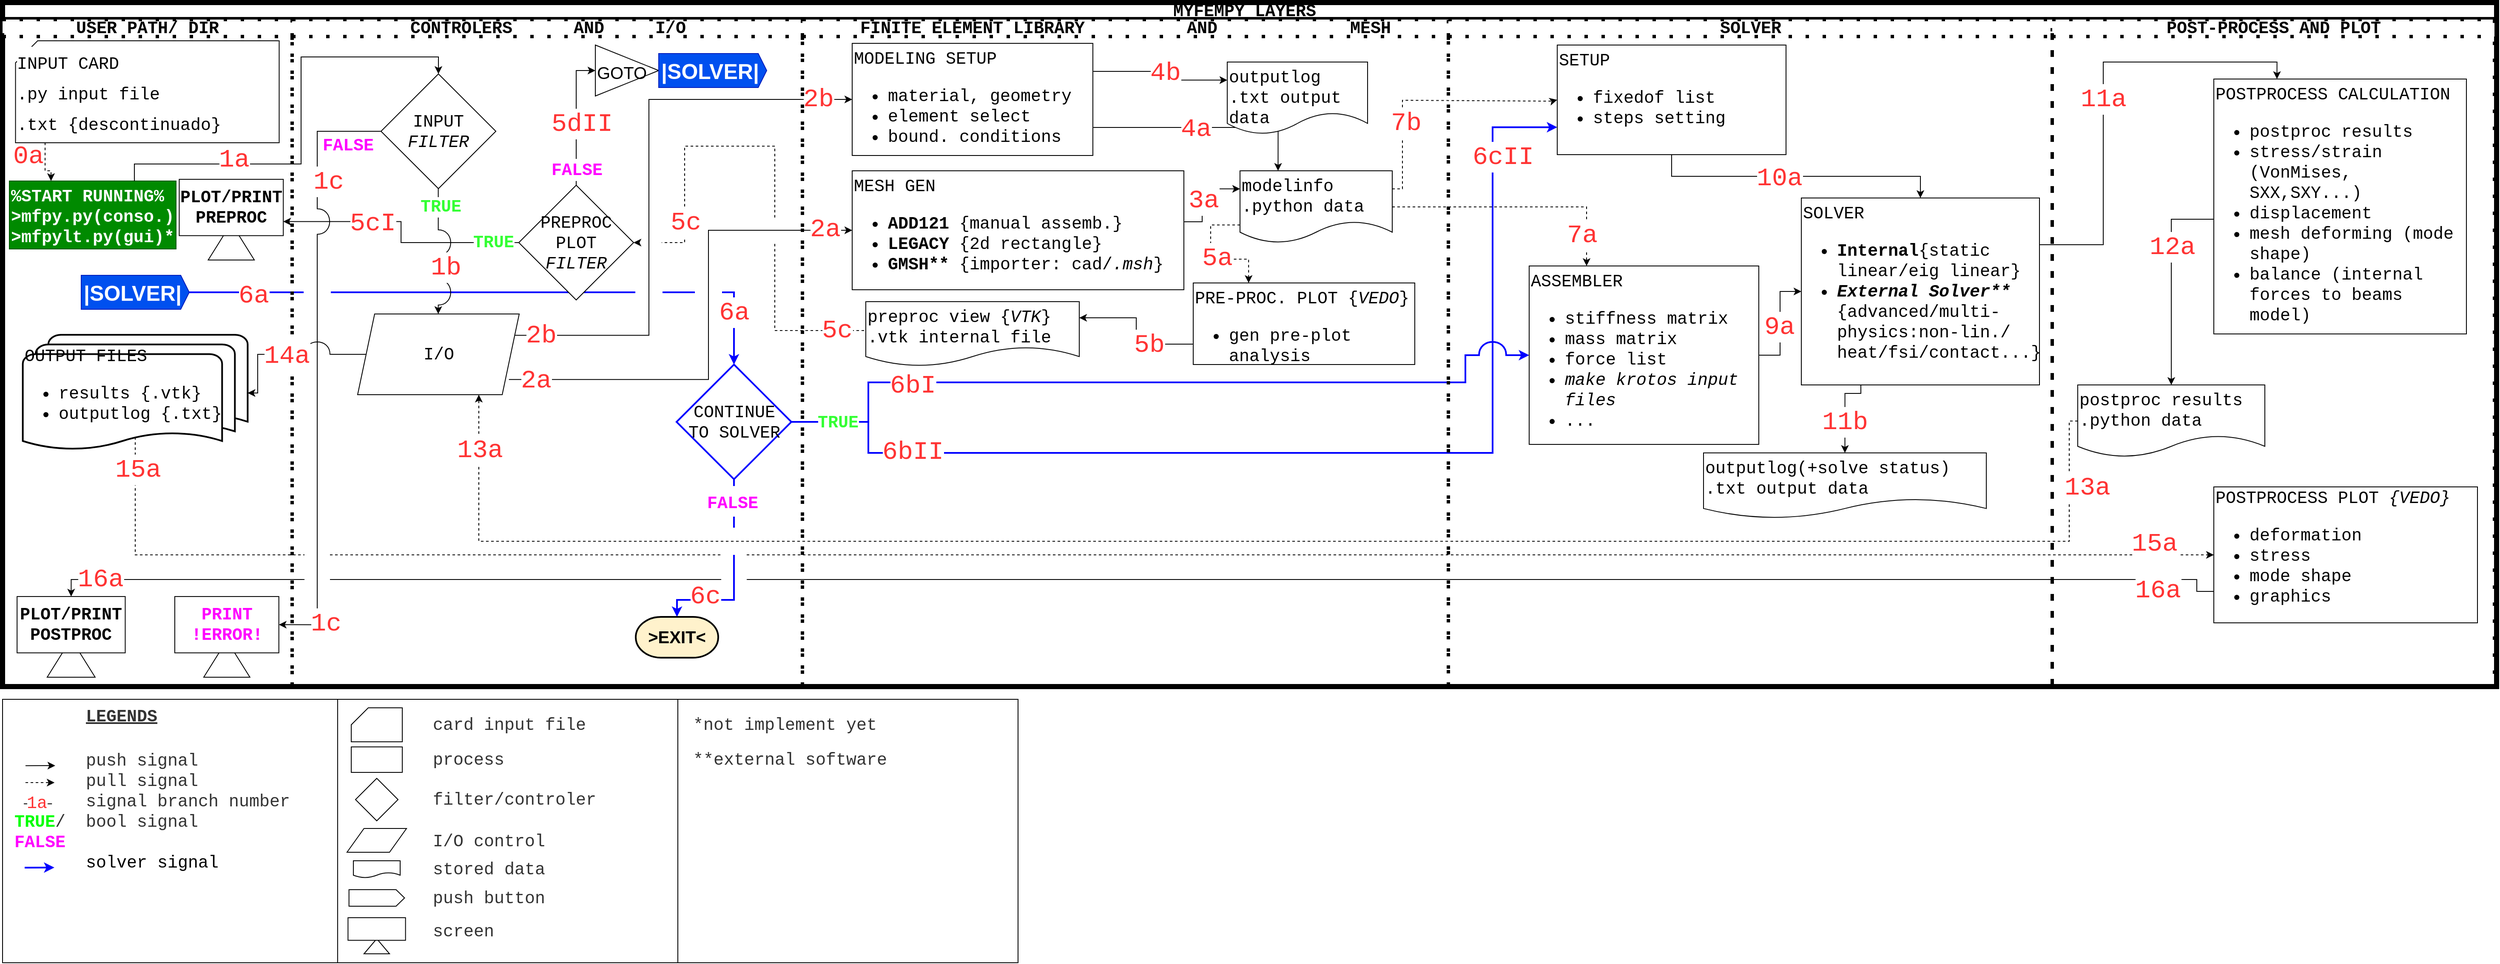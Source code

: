 <mxfile version="22.1.15" type="device" pages="2">
  <diagram id="5bT2QB2MXphahJT36oAD" name="layers">
    <mxGraphModel dx="3627" dy="1693" grid="1" gridSize="10" guides="1" tooltips="1" connect="1" arrows="1" fold="1" page="1" pageScale="1" pageWidth="827" pageHeight="1169" math="0" shadow="0">
      <root>
        <mxCell id="Mzy82WbrY6uoooQUVt9D-0" />
        <mxCell id="Mzy82WbrY6uoooQUVt9D-1" parent="Mzy82WbrY6uoooQUVt9D-0" />
        <mxCell id="Mzy82WbrY6uoooQUVt9D-162" style="edgeStyle=orthogonalEdgeStyle;rounded=0;jumpStyle=arc;jumpSize=30;orthogonalLoop=1;jettySize=auto;html=1;exitX=1;exitY=0.75;exitDx=0;exitDy=0;entryX=0;entryY=0.5;entryDx=0;entryDy=0;fontFamily=Courier New;endArrow=none;endFill=0;startArrow=classic;startFill=1;" parent="Mzy82WbrY6uoooQUVt9D-1" source="Mzy82WbrY6uoooQUVt9D-177" target="Mzy82WbrY6uoooQUVt9D-281" edge="1">
          <mxGeometry relative="1" as="geometry" />
        </mxCell>
        <mxCell id="Mzy82WbrY6uoooQUVt9D-163" value="5cI" style="edgeLabel;html=1;align=center;verticalAlign=middle;resizable=0;points=[];fontSize=30;fontColor=#FF3333;fontFamily=Courier New;" parent="Mzy82WbrY6uoooQUVt9D-162" vertex="1" connectable="0">
          <mxGeometry x="-0.18" y="-2" relative="1" as="geometry">
            <mxPoint x="-19" y="-1" as="offset" />
          </mxGeometry>
        </mxCell>
        <mxCell id="Mzy82WbrY6uoooQUVt9D-164" value="MYFEMPY LAYERS&amp;nbsp;" style="swimlane;html=1;childLayout=stackLayout;startSize=20;rounded=0;shadow=0;labelBackgroundColor=none;strokeWidth=6;fontFamily=Courier New;fontSize=20;align=center;verticalAlign=middle;perimeterSpacing=10;fillColor=default;gradientColor=none;swimlaneFillColor=none;" parent="Mzy82WbrY6uoooQUVt9D-1" vertex="1">
          <mxGeometry x="20" y="39" width="2932.5" height="805" as="geometry" />
        </mxCell>
        <mxCell id="Mzy82WbrY6uoooQUVt9D-165" style="edgeStyle=orthogonalEdgeStyle;rounded=0;jumpStyle=gap;jumpSize=30;orthogonalLoop=1;jettySize=auto;html=1;exitX=1;exitY=0.5;exitDx=0;exitDy=0;entryX=0;entryY=0.75;entryDx=0;entryDy=0;fontFamily=Courier New;fontSize=30;fontColor=#0000FF;startArrow=none;startFill=0;endArrow=classic;endFill=1;endSize=6;strokeColor=#0000FF;strokeWidth=2;" parent="Mzy82WbrY6uoooQUVt9D-164" source="Mzy82WbrY6uoooQUVt9D-234" target="Mzy82WbrY6uoooQUVt9D-266" edge="1">
          <mxGeometry relative="1" as="geometry">
            <Array as="points">
              <mxPoint x="1018" y="494" />
              <mxPoint x="1018" y="530" />
              <mxPoint x="1752" y="530" />
              <mxPoint x="1752" y="147" />
            </Array>
          </mxGeometry>
        </mxCell>
        <mxCell id="Mzy82WbrY6uoooQUVt9D-166" value="6bII" style="edgeLabel;html=1;align=center;verticalAlign=middle;resizable=0;points=[];fontSize=30;fontFamily=Courier New;fontColor=#FF3333;" parent="Mzy82WbrY6uoooQUVt9D-165" vertex="1" connectable="0">
          <mxGeometry x="-0.184" relative="1" as="geometry">
            <mxPoint x="-360" y="-2" as="offset" />
          </mxGeometry>
        </mxCell>
        <mxCell id="Mzy82WbrY6uoooQUVt9D-167" value="6cII" style="edgeLabel;html=1;align=center;verticalAlign=middle;resizable=0;points=[];fontSize=30;fontFamily=Courier New;fontColor=#FF3333;" parent="Mzy82WbrY6uoooQUVt9D-165" vertex="1" connectable="0">
          <mxGeometry x="0.943" y="1" relative="1" as="geometry">
            <mxPoint x="-27" y="35" as="offset" />
          </mxGeometry>
        </mxCell>
        <mxCell id="Mzy82WbrY6uoooQUVt9D-168" value="USER PATH/ DIR" style="swimlane;html=1;startSize=20;align=center;fontSize=20;verticalAlign=middle;dashed=1;strokeWidth=4;perimeterSpacing=0;fontFamily=Courier New;strokeColor=#000000;dashPattern=1 4;" parent="Mzy82WbrY6uoooQUVt9D-164" vertex="1">
          <mxGeometry y="20" width="340.5" height="785" as="geometry">
            <mxRectangle y="20" width="34" height="785" as="alternateBounds" />
          </mxGeometry>
        </mxCell>
        <mxCell id="Mzy82WbrY6uoooQUVt9D-170" value="" style="group;rotation=90;fontFamily=Courier New;" parent="Mzy82WbrY6uoooQUVt9D-168" vertex="1" connectable="0">
          <mxGeometry x="241.78" y="636" width="92" height="141.349" as="geometry" />
        </mxCell>
        <mxCell id="Mzy82WbrY6uoooQUVt9D-171" value="" style="group;fontFamily=Courier New;" parent="Mzy82WbrY6uoooQUVt9D-170" vertex="1" connectable="0">
          <mxGeometry x="10.733" y="43.035" width="72.36" height="98.315" as="geometry" />
        </mxCell>
        <mxCell id="Mzy82WbrY6uoooQUVt9D-172" value="" style="shape=trapezoid;perimeter=trapezoidPerimeter;whiteSpace=wrap;html=1;fixedSize=1;fontSize=20;fontFamily=Courier New;" parent="Mzy82WbrY6uoooQUVt9D-171" vertex="1">
          <mxGeometry x="-15.955" y="62.97" width="54.268" height="32.035" as="geometry" />
        </mxCell>
        <mxCell id="Mzy82WbrY6uoooQUVt9D-173" value="&lt;b&gt;&lt;font color=&quot;#ff00ff&quot;&gt;PRINT !ERROR!&lt;/font&gt;&lt;/b&gt;" style="rounded=0;whiteSpace=wrap;html=1;fontSize=20;fontFamily=Courier New;" parent="Mzy82WbrY6uoooQUVt9D-171" vertex="1">
          <mxGeometry x="-50" width="122.36" height="66.28" as="geometry" />
        </mxCell>
        <mxCell id="Mzy82WbrY6uoooQUVt9D-174" value="" style="group;rotation=90;fontFamily=Courier New;" parent="Mzy82WbrY6uoooQUVt9D-168" vertex="1" connectable="0">
          <mxGeometry x="247" y="145.0" width="92" height="141.349" as="geometry" />
        </mxCell>
        <mxCell id="Mzy82WbrY6uoooQUVt9D-175" value="" style="group;fontFamily=Courier New;" parent="Mzy82WbrY6uoooQUVt9D-174" vertex="1" connectable="0">
          <mxGeometry x="10.733" y="43.035" width="72.36" height="98.315" as="geometry" />
        </mxCell>
        <mxCell id="Mzy82WbrY6uoooQUVt9D-176" value="" style="shape=trapezoid;perimeter=trapezoidPerimeter;whiteSpace=wrap;html=1;fixedSize=1;fontSize=20;fontFamily=Courier New;" parent="Mzy82WbrY6uoooQUVt9D-175" vertex="1">
          <mxGeometry x="-15.955" y="62.97" width="54.268" height="32.035" as="geometry" />
        </mxCell>
        <mxCell id="Mzy82WbrY6uoooQUVt9D-177" value="PLOT/PRINT&lt;br&gt;PREPROC" style="rounded=0;whiteSpace=wrap;html=1;fontSize=20;fontFamily=Courier New;fontStyle=1;" parent="Mzy82WbrY6uoooQUVt9D-175" vertex="1">
          <mxGeometry x="-50" width="122.36" height="66.28" as="geometry" />
        </mxCell>
        <mxCell id="Mzy82WbrY6uoooQUVt9D-178" value="" style="group;rotation=90;fontFamily=Courier New;fontStyle=1" parent="Mzy82WbrY6uoooQUVt9D-168" vertex="1" connectable="0">
          <mxGeometry x="74.24" y="618.99" width="163.52" height="158.36" as="geometry" />
        </mxCell>
        <mxCell id="Mzy82WbrY6uoooQUVt9D-179" value="" style="group;fontFamily=Courier New;" parent="Mzy82WbrY6uoooQUVt9D-178" vertex="1" connectable="0">
          <mxGeometry x="-5.2" y="60.04" width="75.2" height="98.32" as="geometry" />
        </mxCell>
        <mxCell id="Mzy82WbrY6uoooQUVt9D-180" value="" style="shape=trapezoid;perimeter=trapezoidPerimeter;whiteSpace=wrap;html=1;fixedSize=1;fontSize=20;fontFamily=Courier New;" parent="Mzy82WbrY6uoooQUVt9D-179" vertex="1">
          <mxGeometry x="-16.581" y="62.973" width="56.398" height="32.037" as="geometry" />
        </mxCell>
        <mxCell id="Mzy82WbrY6uoooQUVt9D-181" value="PLOT/PRINT&lt;br&gt;POSTPROC" style="rounded=0;whiteSpace=wrap;html=1;fontSize=20;fontFamily=Courier New;fontStyle=1;" parent="Mzy82WbrY6uoooQUVt9D-179" vertex="1">
          <mxGeometry x="-51.962" width="127.162" height="66.284" as="geometry" />
        </mxCell>
        <mxCell id="Mzy82WbrY6uoooQUVt9D-184" value="%START RUNNING%&amp;nbsp;&lt;br&gt;&amp;gt;mfpy.py(conso.)&lt;br&gt;&amp;gt;mfpylt.py(gui)*" style="rounded=0;whiteSpace=wrap;html=1;shadow=0;labelBackgroundColor=none;strokeWidth=1;fontFamily=Courier New;fontSize=20;align=left;verticalAlign=top;fontStyle=1;fontColor=#ffffff;fillColor=#008a00;strokeColor=#005700;" parent="Mzy82WbrY6uoooQUVt9D-168" vertex="1">
          <mxGeometry x="8" y="190" width="196" height="80" as="geometry" />
        </mxCell>
        <mxCell id="Mzy82WbrY6uoooQUVt9D-185" value="" style="html=1;shadow=0;dashed=0;align=left;verticalAlign=middle;shape=mxgraph.arrows2.arrow;dy=0;dx=10;notch=0;labelBackgroundColor=#FFFFFF;sketch=0;fontFamily=Courier New;fontSize=30;fontColor=#ffffff;strokeColor=#001DBC;strokeWidth=1;fillColor=#0050ef;fontStyle=1" parent="Mzy82WbrY6uoooQUVt9D-168" vertex="1">
          <mxGeometry x="92.5" y="301" width="127" height="40" as="geometry" />
        </mxCell>
        <mxCell id="Mzy82WbrY6uoooQUVt9D-186" style="edgeStyle=orthogonalEdgeStyle;rounded=0;jumpStyle=gap;jumpSize=30;orthogonalLoop=1;jettySize=auto;html=1;exitX=0.5;exitY=1;exitDx=0;exitDy=0;exitPerimeter=0;entryX=0.25;entryY=0;entryDx=0;entryDy=0;fontFamily=Courier New;fontSize=20;fontColor=#FF3333;startArrow=none;startFill=0;endArrow=classic;endFill=1;strokeColor=#000000;strokeWidth=1;dashed=1;" parent="Mzy82WbrY6uoooQUVt9D-168" source="Mzy82WbrY6uoooQUVt9D-188" target="Mzy82WbrY6uoooQUVt9D-184" edge="1">
          <mxGeometry relative="1" as="geometry">
            <Array as="points">
              <mxPoint x="50" y="145" />
              <mxPoint x="50" y="178" />
              <mxPoint x="57" y="178" />
            </Array>
          </mxGeometry>
        </mxCell>
        <mxCell id="Mzy82WbrY6uoooQUVt9D-187" value="&lt;font style=&quot;font-size: 30px&quot;&gt;0a&lt;/font&gt;" style="edgeLabel;html=1;align=center;verticalAlign=middle;resizable=0;points=[];fontSize=20;fontFamily=Courier New;fontColor=#FF3333;" parent="Mzy82WbrY6uoooQUVt9D-186" vertex="1" connectable="0">
          <mxGeometry x="-0.188" y="1" relative="1" as="geometry">
            <mxPoint x="-71" y="14" as="offset" />
          </mxGeometry>
        </mxCell>
        <mxCell id="Mzy82WbrY6uoooQUVt9D-188" value="&lt;font style=&quot;font-size: 20px&quot;&gt;&lt;span style=&quot;color: rgb(0 , 0 , 0)&quot;&gt;INPUT CARD&lt;br&gt;&lt;/span&gt;&lt;span style=&quot;color: rgb(0 , 0 , 0)&quot;&gt;.py input file&lt;br&gt;&lt;/span&gt;&lt;/font&gt;&lt;span style=&quot;color: rgb(0 , 0 , 0) ; font-size: 20px&quot;&gt;.txt {descontinuado}&lt;br&gt;&lt;/span&gt;" style="shape=card;whiteSpace=wrap;html=1;shadow=0;labelBackgroundColor=#FFFFFF;sketch=0;fontFamily=Courier New;fontSize=30;fontColor=#FF3333;strokeColor=default;strokeWidth=1;fillColor=#FFFFFF;gradientColor=none;align=left;size=26;" parent="Mzy82WbrY6uoooQUVt9D-168" vertex="1">
          <mxGeometry x="15.25" y="25" width="310" height="120" as="geometry" />
        </mxCell>
        <mxCell id="Mzy82WbrY6uoooQUVt9D-189" value="&lt;font style=&quot;font-size: 25px&quot;&gt;&lt;b&gt;|SOLVER|&lt;/b&gt;&lt;/font&gt;" style="text;html=1;strokeColor=none;fillColor=none;align=center;verticalAlign=middle;whiteSpace=wrap;rounded=0;fontSize=20;fontColor=#FFFFFF;" parent="Mzy82WbrY6uoooQUVt9D-168" vertex="1">
          <mxGeometry x="122.5" y="306" width="60" height="30" as="geometry" />
        </mxCell>
        <mxCell id="FdWpqOiEp9pj8lvG6WWy-6" value="&lt;div style=&quot;font-family: &amp;#34;courier new&amp;#34; ; font-size: 20px&quot;&gt;OUTPUT FILES&lt;/div&gt;&lt;div style=&quot;font-family: &amp;#34;courier new&amp;#34; ; font-size: 20px&quot;&gt;&lt;ul&gt;&lt;li&gt;&lt;span&gt;results {.vtk}&lt;/span&gt;&lt;/li&gt;&lt;li&gt;&lt;span&gt;outputlog&amp;nbsp;&lt;/span&gt;{.txt}&lt;/li&gt;&lt;/ul&gt;&lt;/div&gt;" style="strokeWidth=2;html=1;shape=mxgraph.flowchart.multi-document;whiteSpace=wrap;align=left;" parent="Mzy82WbrY6uoooQUVt9D-168" vertex="1">
          <mxGeometry x="23.8" y="371" width="264.4" height="137" as="geometry" />
        </mxCell>
        <mxCell id="Mzy82WbrY6uoooQUVt9D-190" style="edgeStyle=orthogonalEdgeStyle;rounded=0;orthogonalLoop=1;jettySize=auto;html=1;exitX=1;exitY=0.25;exitDx=0;exitDy=0;entryX=0;entryY=0.5;entryDx=0;entryDy=0;jumpStyle=gap;fontFamily=Courier New;jumpSize=30;" parent="Mzy82WbrY6uoooQUVt9D-164" source="Mzy82WbrY6uoooQUVt9D-225" target="Mzy82WbrY6uoooQUVt9D-250" edge="1">
          <mxGeometry relative="1" as="geometry">
            <Array as="points">
              <mxPoint x="760" y="392" />
              <mxPoint x="760" y="114" />
            </Array>
          </mxGeometry>
        </mxCell>
        <mxCell id="Mzy82WbrY6uoooQUVt9D-191" value="2b" style="edgeLabel;html=1;align=center;verticalAlign=middle;resizable=0;points=[];fontSize=30;fontColor=#FF3333;fontFamily=Courier New;" parent="Mzy82WbrY6uoooQUVt9D-190" vertex="1" connectable="0">
          <mxGeometry x="-0.923" y="1" relative="1" as="geometry">
            <mxPoint x="5" as="offset" />
          </mxGeometry>
        </mxCell>
        <mxCell id="Mzy82WbrY6uoooQUVt9D-192" value="2b" style="edgeLabel;html=1;align=center;verticalAlign=middle;resizable=0;points=[];fontSize=30;fontFamily=Courier New;fontColor=#FF3333;" parent="Mzy82WbrY6uoooQUVt9D-190" vertex="1" connectable="0">
          <mxGeometry x="0.645" y="1" relative="1" as="geometry">
            <mxPoint x="80" as="offset" />
          </mxGeometry>
        </mxCell>
        <mxCell id="Mzy82WbrY6uoooQUVt9D-193" style="edgeStyle=orthogonalEdgeStyle;rounded=0;orthogonalLoop=1;jettySize=auto;html=1;exitX=0.936;exitY=0.812;exitDx=0;exitDy=0;entryX=0;entryY=0.5;entryDx=0;entryDy=0;exitPerimeter=0;jumpStyle=gap;fontFamily=Courier New;jumpSize=30;" parent="Mzy82WbrY6uoooQUVt9D-164" source="Mzy82WbrY6uoooQUVt9D-225" target="Mzy82WbrY6uoooQUVt9D-255" edge="1">
          <mxGeometry relative="1" as="geometry">
            <Array as="points">
              <mxPoint x="830" y="444" />
              <mxPoint x="830" y="268" />
            </Array>
          </mxGeometry>
        </mxCell>
        <mxCell id="Mzy82WbrY6uoooQUVt9D-194" value="2a" style="edgeLabel;html=1;align=center;verticalAlign=middle;resizable=0;points=[];fontSize=30;fontColor=#FF3333;fontFamily=Courier New;" parent="Mzy82WbrY6uoooQUVt9D-193" vertex="1" connectable="0">
          <mxGeometry x="-0.212" relative="1" as="geometry">
            <mxPoint x="-197" as="offset" />
          </mxGeometry>
        </mxCell>
        <mxCell id="Mzy82WbrY6uoooQUVt9D-195" value="2a" style="edgeLabel;html=1;align=center;verticalAlign=middle;resizable=0;points=[];fontSize=30;fontColor=#FF3333;fontFamily=Courier New;" parent="Mzy82WbrY6uoooQUVt9D-193" vertex="1" connectable="0">
          <mxGeometry x="0.868" y="-3" relative="1" as="geometry">
            <mxPoint x="6" y="-5" as="offset" />
          </mxGeometry>
        </mxCell>
        <mxCell id="Mzy82WbrY6uoooQUVt9D-199" style="edgeStyle=orthogonalEdgeStyle;rounded=0;jumpStyle=arc;jumpSize=30;orthogonalLoop=1;jettySize=auto;html=1;exitX=0;exitY=0.5;exitDx=0;exitDy=0;entryX=1;entryY=0.5;entryDx=0;entryDy=0;fontSize=20;strokeColor=default;fontFamily=Courier New;" parent="Mzy82WbrY6uoooQUVt9D-164" source="Mzy82WbrY6uoooQUVt9D-224" target="Mzy82WbrY6uoooQUVt9D-173" edge="1">
          <mxGeometry relative="1" as="geometry">
            <Array as="points">
              <mxPoint x="370" y="152" />
              <mxPoint x="370" y="732" />
            </Array>
          </mxGeometry>
        </mxCell>
        <mxCell id="Mzy82WbrY6uoooQUVt9D-200" value="FALSE" style="edgeLabel;html=1;align=center;verticalAlign=middle;resizable=0;points=[];fontSize=20;fontColor=#FF00FF;fontStyle=1;fontFamily=Courier New;" parent="Mzy82WbrY6uoooQUVt9D-199" vertex="1" connectable="0">
          <mxGeometry x="-0.842" y="-2" relative="1" as="geometry">
            <mxPoint x="16" y="18" as="offset" />
          </mxGeometry>
        </mxCell>
        <mxCell id="Mzy82WbrY6uoooQUVt9D-201" value="1c" style="edgeLabel;html=1;align=center;verticalAlign=middle;resizable=0;points=[];fontSize=30;fontColor=#FF3333;fontFamily=Courier New;" parent="Mzy82WbrY6uoooQUVt9D-199" vertex="1" connectable="0">
          <mxGeometry x="-0.376" y="-3" relative="1" as="geometry">
            <mxPoint x="13" y="435" as="offset" />
          </mxGeometry>
        </mxCell>
        <mxCell id="Mzy82WbrY6uoooQUVt9D-202" value="1c" style="edgeLabel;html=1;align=center;verticalAlign=middle;resizable=0;points=[];fontSize=30;fontColor=#FF3333;fontFamily=Courier New;" parent="Mzy82WbrY6uoooQUVt9D-199" vertex="1" connectable="0">
          <mxGeometry x="-0.633" y="-1" relative="1" as="geometry">
            <mxPoint x="14" y="5" as="offset" />
          </mxGeometry>
        </mxCell>
        <mxCell id="Mzy82WbrY6uoooQUVt9D-207" style="edgeStyle=orthogonalEdgeStyle;rounded=0;orthogonalLoop=1;jettySize=auto;html=1;exitX=1;exitY=0.25;exitDx=0;exitDy=0;entryX=0;entryY=0.5;entryDx=0;entryDy=0;jumpStyle=arc;jumpSize=30;dashed=1;fontFamily=Courier New;" parent="Mzy82WbrY6uoooQUVt9D-164" source="Mzy82WbrY6uoooQUVt9D-258" target="Mzy82WbrY6uoooQUVt9D-266" edge="1">
          <mxGeometry relative="1" as="geometry">
            <Array as="points">
              <mxPoint x="1646" y="219" />
              <mxPoint x="1646" y="115" />
              <mxPoint x="1826" y="115" />
            </Array>
          </mxGeometry>
        </mxCell>
        <mxCell id="Mzy82WbrY6uoooQUVt9D-208" value="7b" style="edgeLabel;html=1;align=center;verticalAlign=middle;resizable=0;points=[];fontSize=30;fontColor=#FF3333;fontFamily=Courier New;" parent="Mzy82WbrY6uoooQUVt9D-207" vertex="1" connectable="0">
          <mxGeometry x="-0.581" y="1" relative="1" as="geometry">
            <mxPoint x="5" y="-28" as="offset" />
          </mxGeometry>
        </mxCell>
        <mxCell id="Mzy82WbrY6uoooQUVt9D-209" style="edgeStyle=orthogonalEdgeStyle;rounded=0;jumpStyle=gap;jumpSize=30;orthogonalLoop=1;jettySize=auto;html=1;exitX=0;exitY=0.5;exitDx=0;exitDy=0;entryX=0.75;entryY=1;entryDx=0;entryDy=0;fontSize=20;dashed=1;fontFamily=Courier New;" parent="Mzy82WbrY6uoooQUVt9D-164" source="Mzy82WbrY6uoooQUVt9D-276" target="Mzy82WbrY6uoooQUVt9D-225" edge="1">
          <mxGeometry relative="1" as="geometry">
            <Array as="points">
              <mxPoint x="2430" y="492" />
              <mxPoint x="2430" y="634" />
              <mxPoint x="560" y="634" />
            </Array>
          </mxGeometry>
        </mxCell>
        <mxCell id="Mzy82WbrY6uoooQUVt9D-210" value="13a" style="edgeLabel;html=1;align=center;verticalAlign=middle;resizable=0;points=[];fontSize=30;fontColor=#FF3333;fontFamily=Courier New;" parent="Mzy82WbrY6uoooQUVt9D-209" vertex="1" connectable="0">
          <mxGeometry x="-0.84" y="2" relative="1" as="geometry">
            <mxPoint x="45" y="-66" as="offset" />
          </mxGeometry>
        </mxCell>
        <mxCell id="Mzy82WbrY6uoooQUVt9D-211" value="&lt;span style=&quot;color: rgb(255 , 51 , 51)&quot;&gt;13a&lt;/span&gt;" style="edgeLabel;html=1;align=center;verticalAlign=middle;resizable=0;points=[];fontSize=30;fontFamily=Courier New;fontColor=#FF00FF;" parent="Mzy82WbrY6uoooQUVt9D-209" vertex="1" connectable="0">
          <mxGeometry x="0.859" y="-4" relative="1" as="geometry">
            <mxPoint x="-3" y="-90" as="offset" />
          </mxGeometry>
        </mxCell>
        <mxCell id="Mzy82WbrY6uoooQUVt9D-215" style="edgeStyle=orthogonalEdgeStyle;rounded=0;jumpStyle=arc;orthogonalLoop=1;jettySize=auto;html=1;entryX=0.5;entryY=0;entryDx=0;entryDy=0;fontSize=30;fontColor=#FF3333;fontFamily=Courier New;exitX=0.75;exitY=0;exitDx=0;exitDy=0;" parent="Mzy82WbrY6uoooQUVt9D-164" source="Mzy82WbrY6uoooQUVt9D-184" target="Mzy82WbrY6uoooQUVt9D-224" edge="1">
          <mxGeometry relative="1" as="geometry">
            <Array as="points">
              <mxPoint x="155" y="190" />
              <mxPoint x="351" y="190" />
              <mxPoint x="351" y="64" />
              <mxPoint x="513" y="64" />
            </Array>
            <mxPoint x="155" y="231" as="sourcePoint" />
          </mxGeometry>
        </mxCell>
        <mxCell id="Mzy82WbrY6uoooQUVt9D-216" value="1a" style="edgeLabel;html=1;align=center;verticalAlign=middle;resizable=0;points=[];fontSize=30;fontColor=#FF3333;fontFamily=Courier New;" parent="Mzy82WbrY6uoooQUVt9D-215" vertex="1" connectable="0">
          <mxGeometry x="-0.784" y="1" relative="1" as="geometry">
            <mxPoint x="80" y="-5" as="offset" />
          </mxGeometry>
        </mxCell>
        <mxCell id="Mzy82WbrY6uoooQUVt9D-217" style="edgeStyle=orthogonalEdgeStyle;rounded=0;jumpStyle=arc;jumpSize=30;orthogonalLoop=1;jettySize=auto;html=1;exitX=1;exitY=0.5;exitDx=0;exitDy=0;entryX=0;entryY=0.5;entryDx=0;entryDy=0;fontFamily=Courier New;fontSize=30;fontColor=#0000FF;startArrow=none;startFill=0;endArrow=classic;endFill=1;strokeColor=#0000FF;strokeWidth=2;" parent="Mzy82WbrY6uoooQUVt9D-164" source="Mzy82WbrY6uoooQUVt9D-234" target="Mzy82WbrY6uoooQUVt9D-260" edge="1">
          <mxGeometry relative="1" as="geometry">
            <Array as="points">
              <mxPoint x="1018" y="494" />
              <mxPoint x="1018" y="447" />
              <mxPoint x="1720" y="447" />
              <mxPoint x="1720" y="415" />
            </Array>
          </mxGeometry>
        </mxCell>
        <mxCell id="Mzy82WbrY6uoooQUVt9D-218" value="&lt;span style=&quot;color: rgb(255 , 51 , 51)&quot;&gt;6bI&lt;/span&gt;" style="edgeLabel;html=1;align=center;verticalAlign=middle;resizable=0;points=[];fontSize=30;fontFamily=Courier New;fontColor=#FF00FF;" parent="Mzy82WbrY6uoooQUVt9D-217" vertex="1" connectable="0">
          <mxGeometry x="0.666" y="-1" relative="1" as="geometry">
            <mxPoint x="-599" y="2" as="offset" />
          </mxGeometry>
        </mxCell>
        <mxCell id="Mzy82WbrY6uoooQUVt9D-219" value="&lt;span style=&quot;color: rgb(51 , 255 , 51) ; font-size: 20px ; font-weight: 700&quot;&gt;TRUE&lt;/span&gt;" style="edgeLabel;html=1;align=center;verticalAlign=middle;resizable=0;points=[];fontSize=30;fontFamily=Courier New;fontColor=#FF00FF;" parent="Mzy82WbrY6uoooQUVt9D-217" vertex="1" connectable="0">
          <mxGeometry x="-0.888" y="2" relative="1" as="geometry">
            <mxPoint x="1" y="-1" as="offset" />
          </mxGeometry>
        </mxCell>
        <mxCell id="Mzy82WbrY6uoooQUVt9D-220" style="edgeStyle=orthogonalEdgeStyle;rounded=0;jumpStyle=gap;jumpSize=30;orthogonalLoop=1;jettySize=auto;html=1;exitX=1;exitY=0.5;exitDx=0;exitDy=0;entryX=0.5;entryY=0;entryDx=0;entryDy=0;fontFamily=Courier New;exitPerimeter=0;fillColor=#0050ef;strokeColor=#0000FF;strokeWidth=2;" parent="Mzy82WbrY6uoooQUVt9D-164" source="Mzy82WbrY6uoooQUVt9D-185" target="Mzy82WbrY6uoooQUVt9D-234" edge="1">
          <mxGeometry relative="1" as="geometry">
            <Array as="points">
              <mxPoint x="860" y="341" />
            </Array>
          </mxGeometry>
        </mxCell>
        <mxCell id="Mzy82WbrY6uoooQUVt9D-221" value="&lt;font color=&quot;#ff3333&quot;&gt;6a&lt;/font&gt;" style="edgeLabel;html=1;align=center;verticalAlign=middle;resizable=0;points=[];fontSize=30;fontFamily=Courier New;fontColor=#000000;" parent="Mzy82WbrY6uoooQUVt9D-220" vertex="1" connectable="0">
          <mxGeometry x="-0.789" y="-3" relative="1" as="geometry">
            <mxPoint x="-1" as="offset" />
          </mxGeometry>
        </mxCell>
        <mxCell id="Mzy82WbrY6uoooQUVt9D-222" value="6a" style="edgeLabel;html=1;align=center;verticalAlign=middle;resizable=0;points=[];fontSize=30;fontFamily=Courier New;fontColor=#FF3333;" parent="Mzy82WbrY6uoooQUVt9D-220" vertex="1" connectable="0">
          <mxGeometry x="0.788" relative="1" as="geometry">
            <mxPoint y="15" as="offset" />
          </mxGeometry>
        </mxCell>
        <mxCell id="Mzy82WbrY6uoooQUVt9D-223" value="CONTROLERS&lt;span style=&quot;white-space: pre&quot;&gt;&#x9;&lt;/span&gt;AND&lt;span style=&quot;white-space: pre&quot;&gt;&#x9;&lt;/span&gt;I/O" style="swimlane;html=1;startSize=20;fontSize=20;align=center;verticalAlign=middle;dashed=1;strokeWidth=4;perimeterSpacing=0;fontFamily=Courier New;strokeColor=#000000;dashPattern=1 4;" parent="Mzy82WbrY6uoooQUVt9D-164" vertex="1">
          <mxGeometry x="340.5" y="20" width="600" height="785" as="geometry" />
        </mxCell>
        <mxCell id="Mzy82WbrY6uoooQUVt9D-224" value="&lt;font style=&quot;font-size: 20px&quot;&gt;INPUT&lt;br&gt;&lt;i&gt;FILTER&lt;/i&gt;&lt;/font&gt;" style="rhombus;whiteSpace=wrap;html=1;align=center;verticalAlign=middle;fontFamily=Courier New;" parent="Mzy82WbrY6uoooQUVt9D-223" vertex="1">
          <mxGeometry x="104.5" y="64" width="135" height="135" as="geometry" />
        </mxCell>
        <mxCell id="Mzy82WbrY6uoooQUVt9D-225" value="&lt;font&gt;&lt;span style=&quot;font-size: 20px&quot;&gt;I/O&lt;/span&gt;&lt;/font&gt;" style="shape=parallelogram;perimeter=parallelogramPerimeter;whiteSpace=wrap;html=1;fixedSize=1;rounded=0;sketch=0;align=center;verticalAlign=middle;fontFamily=Courier New;" parent="Mzy82WbrY6uoooQUVt9D-223" vertex="1">
          <mxGeometry x="77" y="346.5" width="190" height="95" as="geometry" />
        </mxCell>
        <mxCell id="Mzy82WbrY6uoooQUVt9D-230" style="edgeStyle=orthogonalEdgeStyle;rounded=0;jumpStyle=arc;jumpSize=30;orthogonalLoop=1;jettySize=auto;html=1;exitX=0.5;exitY=1;exitDx=0;exitDy=0;fontSize=30;fontColor=#FF3333;fontFamily=Courier New;" parent="Mzy82WbrY6uoooQUVt9D-223" edge="1">
          <mxGeometry relative="1" as="geometry">
            <mxPoint x="470" y="615" as="sourcePoint" />
            <mxPoint x="470" y="615" as="targetPoint" />
          </mxGeometry>
        </mxCell>
        <mxCell id="Mzy82WbrY6uoooQUVt9D-231" style="edgeStyle=orthogonalEdgeStyle;rounded=0;jumpStyle=gap;jumpSize=30;orthogonalLoop=1;jettySize=auto;html=1;exitX=0.5;exitY=1;exitDx=0;exitDy=0;entryX=0.5;entryY=0;entryDx=0;entryDy=0;entryPerimeter=0;fontFamily=Courier New;fontSize=30;fontColor=#0000FF;startArrow=none;startFill=0;endArrow=classic;endFill=1;strokeColor=#0000FF;strokeWidth=2;" parent="Mzy82WbrY6uoooQUVt9D-223" source="Mzy82WbrY6uoooQUVt9D-234" target="Mzy82WbrY6uoooQUVt9D-235" edge="1">
          <mxGeometry relative="1" as="geometry">
            <Array as="points">
              <mxPoint x="520" y="683" />
              <mxPoint x="452" y="683" />
            </Array>
          </mxGeometry>
        </mxCell>
        <mxCell id="Mzy82WbrY6uoooQUVt9D-232" value="&lt;span style=&quot;color: rgb(255 , 0 , 255) ; font-size: 20px ; font-weight: 700&quot;&gt;FALSE&lt;/span&gt;" style="edgeLabel;html=1;align=center;verticalAlign=middle;resizable=0;points=[];fontSize=30;fontFamily=Courier New;fontColor=#000000;" parent="Mzy82WbrY6uoooQUVt9D-231" vertex="1" connectable="0">
          <mxGeometry x="-0.367" y="-4" relative="1" as="geometry">
            <mxPoint x="2" y="-48" as="offset" />
          </mxGeometry>
        </mxCell>
        <mxCell id="Mzy82WbrY6uoooQUVt9D-233" value="&lt;font color=&quot;#ff3333&quot;&gt;6c&lt;/font&gt;" style="edgeLabel;html=1;align=center;verticalAlign=middle;resizable=0;points=[];fontSize=30;fontFamily=Courier New;fontColor=#000000;" parent="Mzy82WbrY6uoooQUVt9D-231" vertex="1" connectable="0">
          <mxGeometry x="-0.056" y="-1" relative="1" as="geometry">
            <mxPoint x="-33" y="29" as="offset" />
          </mxGeometry>
        </mxCell>
        <mxCell id="Mzy82WbrY6uoooQUVt9D-234" value="CONTINUE&lt;br&gt;TO SOLVER" style="rhombus;whiteSpace=wrap;html=1;align=center;verticalAlign=middle;fontSize=20;fillColor=#FFFFFF;fontFamily=Courier New;strokeColor=#0000FF;strokeWidth=2;" parent="Mzy82WbrY6uoooQUVt9D-223" vertex="1">
          <mxGeometry x="452" y="406" width="135" height="135" as="geometry" />
        </mxCell>
        <mxCell id="Mzy82WbrY6uoooQUVt9D-235" value="" style="strokeWidth=2;html=1;shape=mxgraph.flowchart.terminator;whiteSpace=wrap;shadow=0;labelBackgroundColor=#FFFFFF;sketch=0;fontFamily=Courier New;fontSize=30;fillColor=#FFF2CC;strokeColor=#000000;fontStyle=1;fontColor=#ffffff;" parent="Mzy82WbrY6uoooQUVt9D-223" vertex="1">
          <mxGeometry x="404" y="703" width="97" height="48" as="geometry" />
        </mxCell>
        <mxCell id="Mzy82WbrY6uoooQUVt9D-236" value="&lt;font size=&quot;1&quot; color=&quot;#000000&quot;&gt;&lt;b style=&quot;font-size: 20px&quot;&gt;&amp;gt;EXIT&amp;lt;&lt;/b&gt;&lt;/font&gt;" style="text;html=1;strokeColor=none;fillColor=none;align=center;verticalAlign=middle;whiteSpace=wrap;rounded=0;fontSize=17;fontColor=#0000FF;" parent="Mzy82WbrY6uoooQUVt9D-223" vertex="1">
          <mxGeometry x="422.5" y="712" width="60" height="30" as="geometry" />
        </mxCell>
        <mxCell id="Mzy82WbrY6uoooQUVt9D-237" value="&lt;font style=&quot;font-size: 20px&quot;&gt;GOTO&lt;/font&gt;" style="triangle;whiteSpace=wrap;html=1;fontSize=25;strokeWidth=1;align=left;" parent="Mzy82WbrY6uoooQUVt9D-223" vertex="1">
          <mxGeometry x="356.5" y="30" width="74.5" height="60" as="geometry" />
        </mxCell>
        <mxCell id="Mzy82WbrY6uoooQUVt9D-238" style="edgeStyle=orthogonalEdgeStyle;rounded=0;sketch=0;orthogonalLoop=1;jettySize=auto;html=1;exitX=0.5;exitY=1;exitDx=0;exitDy=0;entryX=0.5;entryY=0;entryDx=0;entryDy=0;align=left;verticalAlign=top;fontFamily=Courier New;jumpStyle=arc;jumpSize=30;" parent="Mzy82WbrY6uoooQUVt9D-223" edge="1">
          <mxGeometry relative="1" as="geometry">
            <Array as="points">
              <mxPoint x="172.29" y="246" />
              <mxPoint x="172.29" y="246" />
            </Array>
            <mxPoint x="171.81" y="199" as="sourcePoint" />
            <mxPoint x="171.81" y="346.5" as="targetPoint" />
          </mxGeometry>
        </mxCell>
        <mxCell id="Mzy82WbrY6uoooQUVt9D-239" value="TRUE" style="edgeLabel;html=1;align=center;verticalAlign=middle;resizable=0;points=[];fontSize=20;fontStyle=1;fontColor=#33FF33;fontFamily=Courier New;" parent="Mzy82WbrY6uoooQUVt9D-238" vertex="1" connectable="0">
          <mxGeometry x="-0.273" y="2" relative="1" as="geometry">
            <mxPoint y="-33" as="offset" />
          </mxGeometry>
        </mxCell>
        <mxCell id="Mzy82WbrY6uoooQUVt9D-240" value="1b" style="edgeLabel;html=1;align=center;verticalAlign=middle;resizable=0;points=[];fontSize=30;fontColor=#FF3333;fontFamily=Courier New;" parent="Mzy82WbrY6uoooQUVt9D-238" vertex="1" connectable="0">
          <mxGeometry x="-0.272" y="2" relative="1" as="geometry">
            <mxPoint x="6" y="38" as="offset" />
          </mxGeometry>
        </mxCell>
        <mxCell id="Mzy82WbrY6uoooQUVt9D-241" value="" style="group" parent="Mzy82WbrY6uoooQUVt9D-223" vertex="1" connectable="0">
          <mxGeometry x="431" y="40" width="127" height="40" as="geometry" />
        </mxCell>
        <mxCell id="Mzy82WbrY6uoooQUVt9D-242" value="" style="html=1;shadow=0;dashed=0;align=left;verticalAlign=middle;shape=mxgraph.arrows2.arrow;dy=0;dx=10;notch=0;labelBackgroundColor=#FFFFFF;sketch=0;fontFamily=Courier New;fontSize=30;fontColor=#ffffff;strokeColor=#001DBC;strokeWidth=1;fillColor=#0050ef;fontStyle=1" parent="Mzy82WbrY6uoooQUVt9D-241" vertex="1">
          <mxGeometry width="127" height="40" as="geometry" />
        </mxCell>
        <mxCell id="Mzy82WbrY6uoooQUVt9D-243" value="&lt;font style=&quot;font-size: 25px&quot;&gt;&lt;b&gt;|SOLVER|&lt;/b&gt;&lt;/font&gt;" style="text;html=1;strokeColor=none;fillColor=none;align=center;verticalAlign=middle;whiteSpace=wrap;rounded=0;fontSize=20;fontColor=#FFFFFF;" parent="Mzy82WbrY6uoooQUVt9D-241" vertex="1">
          <mxGeometry x="30" y="5" width="60" height="30" as="geometry" />
        </mxCell>
        <mxCell id="Mzy82WbrY6uoooQUVt9D-257" style="edgeStyle=orthogonalEdgeStyle;rounded=0;orthogonalLoop=1;jettySize=auto;html=1;exitX=1;exitY=0.5;exitDx=0;exitDy=0;dashed=1;fontFamily=Courier New;entryX=0.25;entryY=0;entryDx=0;entryDy=0;" parent="Mzy82WbrY6uoooQUVt9D-164" source="Mzy82WbrY6uoooQUVt9D-258" target="Mzy82WbrY6uoooQUVt9D-260" edge="1">
          <mxGeometry relative="1" as="geometry">
            <mxPoint x="1764" y="345" as="targetPoint" />
          </mxGeometry>
        </mxCell>
        <mxCell id="Mzy82WbrY6uoooQUVt9D-245" value="FINITE ELEMENT LIBRARY&lt;span style=&quot;white-space: pre&quot;&gt;&#x9;&lt;/span&gt;&lt;span style=&quot;white-space: pre&quot;&gt;&#x9;&lt;/span&gt;AND&lt;span style=&quot;white-space: pre&quot;&gt;&#x9;&lt;/span&gt;&lt;span style=&quot;white-space: pre&quot;&gt;&#x9;&lt;/span&gt;MESH" style="swimlane;html=1;startSize=20;fontSize=20;align=center;verticalAlign=middle;dashed=1;strokeWidth=4;perimeterSpacing=0;fontFamily=Courier New;strokeColor=#000000;dashPattern=1 4;" parent="Mzy82WbrY6uoooQUVt9D-164" vertex="1">
          <mxGeometry x="940.5" y="20" width="759.5" height="785" as="geometry">
            <mxRectangle x="590" y="20" width="40" height="780" as="alternateBounds" />
          </mxGeometry>
        </mxCell>
        <mxCell id="Mzy82WbrY6uoooQUVt9D-246" style="edgeStyle=orthogonalEdgeStyle;rounded=0;jumpStyle=arc;jumpSize=30;orthogonalLoop=1;jettySize=auto;html=1;exitX=1;exitY=0.75;exitDx=0;exitDy=0;entryX=0.25;entryY=0;entryDx=0;entryDy=0;fontSize=20;fontFamily=Courier New;" parent="Mzy82WbrY6uoooQUVt9D-245" source="Mzy82WbrY6uoooQUVt9D-250" target="Mzy82WbrY6uoooQUVt9D-258" edge="1">
          <mxGeometry relative="1" as="geometry" />
        </mxCell>
        <mxCell id="Mzy82WbrY6uoooQUVt9D-247" value="4a" style="edgeLabel;html=1;align=center;verticalAlign=middle;resizable=0;points=[];fontSize=30;fontColor=#FF3333;fontFamily=Courier New;" parent="Mzy82WbrY6uoooQUVt9D-246" vertex="1" connectable="0">
          <mxGeometry x="0.145" y="-1" relative="1" as="geometry">
            <mxPoint x="-33" as="offset" />
          </mxGeometry>
        </mxCell>
        <mxCell id="Mzy82WbrY6uoooQUVt9D-248" style="edgeStyle=orthogonalEdgeStyle;rounded=0;jumpStyle=arc;jumpSize=30;orthogonalLoop=1;jettySize=auto;html=1;exitX=1;exitY=0.25;exitDx=0;exitDy=0;entryX=0;entryY=0.25;entryDx=0;entryDy=0;fontSize=20;fontFamily=Courier New;" parent="Mzy82WbrY6uoooQUVt9D-245" source="Mzy82WbrY6uoooQUVt9D-250" target="Mzy82WbrY6uoooQUVt9D-256" edge="1">
          <mxGeometry relative="1" as="geometry" />
        </mxCell>
        <mxCell id="Mzy82WbrY6uoooQUVt9D-249" value="4b" style="edgeLabel;html=1;align=center;verticalAlign=middle;resizable=0;points=[];fontSize=30;fontColor=#FF3333;fontFamily=Courier New;" parent="Mzy82WbrY6uoooQUVt9D-248" vertex="1" connectable="0">
          <mxGeometry x="-0.308" y="2" relative="1" as="geometry">
            <mxPoint x="27" y="3" as="offset" />
          </mxGeometry>
        </mxCell>
        <mxCell id="Mzy82WbrY6uoooQUVt9D-250" value="MODELING SETUP&lt;br style=&quot;font-size: 20px&quot;&gt;&lt;ul style=&quot;font-size: 20px&quot;&gt;&lt;li style=&quot;font-size: 20px&quot;&gt;material, geometry&lt;/li&gt;&lt;li&gt;element select&lt;/li&gt;&lt;li&gt;bound. conditions&lt;/li&gt;&lt;/ul&gt;" style="rounded=0;whiteSpace=wrap;html=1;shadow=0;labelBackgroundColor=none;strokeWidth=1;fontFamily=Courier New;fontSize=20;align=left;verticalAlign=top;" parent="Mzy82WbrY6uoooQUVt9D-245" vertex="1">
          <mxGeometry x="58.5" y="28" width="283" height="132" as="geometry" />
        </mxCell>
        <mxCell id="Mzy82WbrY6uoooQUVt9D-253" style="edgeStyle=orthogonalEdgeStyle;rounded=0;jumpStyle=arc;jumpSize=30;orthogonalLoop=1;jettySize=auto;html=1;exitX=1;exitY=0.25;exitDx=0;exitDy=0;entryX=0;entryY=0.25;entryDx=0;entryDy=0;fontSize=20;fontFamily=Courier New;" parent="Mzy82WbrY6uoooQUVt9D-245" source="Mzy82WbrY6uoooQUVt9D-255" target="Mzy82WbrY6uoooQUVt9D-258" edge="1">
          <mxGeometry relative="1" as="geometry">
            <Array as="points">
              <mxPoint x="449" y="238" />
              <mxPoint x="470" y="238" />
              <mxPoint x="470" y="199" />
            </Array>
          </mxGeometry>
        </mxCell>
        <mxCell id="Mzy82WbrY6uoooQUVt9D-254" value="3a" style="edgeLabel;html=1;align=center;verticalAlign=middle;resizable=0;points=[];fontSize=30;fontColor=#FF3333;fontFamily=Courier New;" parent="Mzy82WbrY6uoooQUVt9D-253" vertex="1" connectable="0">
          <mxGeometry x="-0.423" relative="1" as="geometry">
            <mxPoint x="10" y="-26" as="offset" />
          </mxGeometry>
        </mxCell>
        <mxCell id="Mzy82WbrY6uoooQUVt9D-255" value="MESH GEN&lt;br style=&quot;font-size: 20px&quot;&gt;&lt;ul style=&quot;font-size: 20px&quot;&gt;&lt;li style=&quot;font-size: 20px&quot;&gt;&lt;b&gt;ADD121 &lt;/b&gt;{manual assemb.}&lt;/li&gt;&lt;li style=&quot;font-size: 20px&quot;&gt;&lt;b&gt;LEGACY &lt;/b&gt;{2d rectangle}&lt;/li&gt;&lt;li style=&quot;font-size: 20px&quot;&gt;&lt;b&gt;GMSH**&lt;/b&gt;&amp;nbsp;{importer: cad/&lt;i&gt;.msh&lt;/i&gt;}&lt;i&gt;&amp;nbsp;&lt;/i&gt;&lt;br&gt;&lt;/li&gt;&lt;/ul&gt;" style="rounded=0;whiteSpace=wrap;html=1;shadow=0;labelBackgroundColor=none;strokeWidth=1;fontFamily=Courier New;fontSize=20;align=left;verticalAlign=top;" parent="Mzy82WbrY6uoooQUVt9D-245" vertex="1">
          <mxGeometry x="58.5" y="178" width="390" height="140" as="geometry" />
        </mxCell>
        <mxCell id="Mzy82WbrY6uoooQUVt9D-256" value="&lt;span&gt;outputlog&lt;br&gt;&lt;/span&gt;.txt output data&lt;span&gt;&lt;br&gt;&lt;/span&gt;" style="shape=document;whiteSpace=wrap;html=1;boundedLbl=1;fontSize=20;align=left;verticalAlign=top;fontFamily=Courier New;" parent="Mzy82WbrY6uoooQUVt9D-245" vertex="1">
          <mxGeometry x="499.5" y="50" width="165" height="85" as="geometry" />
        </mxCell>
        <mxCell id="Mzy82WbrY6uoooQUVt9D-258" value="&lt;span&gt;modelinfo&lt;br&gt;&lt;/span&gt;.python data&lt;span&gt;&lt;br&gt;&lt;/span&gt;" style="shape=document;whiteSpace=wrap;html=1;boundedLbl=1;fontSize=20;align=left;verticalAlign=top;fontFamily=Courier New;" parent="Mzy82WbrY6uoooQUVt9D-245" vertex="1">
          <mxGeometry x="514.5" y="178" width="179" height="85" as="geometry" />
        </mxCell>
        <mxCell id="FdWpqOiEp9pj8lvG6WWy-3" style="edgeStyle=orthogonalEdgeStyle;rounded=0;orthogonalLoop=1;jettySize=auto;html=1;exitX=0;exitY=0.75;exitDx=0;exitDy=0;entryX=1;entryY=0.25;entryDx=0;entryDy=0;" parent="Mzy82WbrY6uoooQUVt9D-245" source="FdWpqOiEp9pj8lvG6WWy-1" target="FdWpqOiEp9pj8lvG6WWy-2" edge="1">
          <mxGeometry relative="1" as="geometry" />
        </mxCell>
        <mxCell id="FdWpqOiEp9pj8lvG6WWy-4" value="&lt;span style=&quot;color: rgb(255 , 51 , 51) ; font-family: &amp;#34;courier new&amp;#34; ; font-size: 30px&quot;&gt;5b&lt;/span&gt;" style="edgeLabel;html=1;align=center;verticalAlign=middle;resizable=0;points=[];" parent="FdWpqOiEp9pj8lvG6WWy-3" vertex="1" connectable="0">
          <mxGeometry x="-0.366" relative="1" as="geometry">
            <mxPoint as="offset" />
          </mxGeometry>
        </mxCell>
        <mxCell id="FdWpqOiEp9pj8lvG6WWy-1" value="PRE-PROC. PLOT {&lt;i&gt;VEDO&lt;/i&gt;}&lt;br style=&quot;font-size: 20px&quot;&gt;&lt;ul style=&quot;font-size: 20px&quot;&gt;&lt;li style=&quot;font-size: 20px&quot;&gt;gen pre-plot analysis&lt;/li&gt;&lt;/ul&gt;" style="rounded=0;whiteSpace=wrap;html=1;shadow=0;labelBackgroundColor=none;strokeWidth=1;fontFamily=Courier New;fontSize=20;align=left;verticalAlign=top;" parent="Mzy82WbrY6uoooQUVt9D-245" vertex="1">
          <mxGeometry x="459.5" y="310" width="260.5" height="96" as="geometry" />
        </mxCell>
        <mxCell id="FdWpqOiEp9pj8lvG6WWy-2" value="preproc view {&lt;i&gt;VTK&lt;/i&gt;}&lt;br&gt;.vtk internal file&amp;nbsp;" style="shape=document;whiteSpace=wrap;html=1;boundedLbl=1;fontSize=20;align=left;verticalAlign=top;fontFamily=Courier New;" parent="Mzy82WbrY6uoooQUVt9D-245" vertex="1">
          <mxGeometry x="74.5" y="332" width="251" height="76" as="geometry" />
        </mxCell>
        <mxCell id="Mzy82WbrY6uoooQUVt9D-251" style="edgeStyle=orthogonalEdgeStyle;rounded=0;jumpStyle=arc;jumpSize=30;orthogonalLoop=1;jettySize=auto;html=1;exitX=0;exitY=0.75;exitDx=0;exitDy=0;entryX=0.25;entryY=0;entryDx=0;entryDy=0;fontSize=20;fontFamily=Courier New;dashed=1;" parent="Mzy82WbrY6uoooQUVt9D-245" source="Mzy82WbrY6uoooQUVt9D-258" target="FdWpqOiEp9pj8lvG6WWy-1" edge="1">
          <mxGeometry relative="1" as="geometry">
            <Array as="points">
              <mxPoint x="480" y="282" />
              <mxPoint x="525" y="282" />
            </Array>
            <mxPoint x="413.75" y="306" as="targetPoint" />
          </mxGeometry>
        </mxCell>
        <mxCell id="Mzy82WbrY6uoooQUVt9D-252" value="5a" style="edgeLabel;html=1;align=center;verticalAlign=middle;resizable=0;points=[];fontSize=30;fontColor=#FF3333;fontFamily=Courier New;" parent="Mzy82WbrY6uoooQUVt9D-251" vertex="1" connectable="0">
          <mxGeometry x="0.27" relative="1" as="geometry">
            <mxPoint x="-12" y="-2" as="offset" />
          </mxGeometry>
        </mxCell>
        <mxCell id="Mzy82WbrY6uoooQUVt9D-263" value="SOLVER" style="swimlane;html=1;startSize=20;fontSize=20;align=center;verticalAlign=middle;dashed=1;strokeWidth=4;perimeterSpacing=0;fontFamily=Courier New;strokeColor=#000000;dashPattern=1 4;" parent="Mzy82WbrY6uoooQUVt9D-164" vertex="1">
          <mxGeometry x="1700" y="20" width="710" height="785" as="geometry">
            <mxRectangle x="590" y="20" width="40" height="780" as="alternateBounds" />
          </mxGeometry>
        </mxCell>
        <mxCell id="Mzy82WbrY6uoooQUVt9D-264" style="edgeStyle=orthogonalEdgeStyle;rounded=0;orthogonalLoop=1;jettySize=auto;html=1;exitX=0.5;exitY=1;exitDx=0;exitDy=0;entryX=0.5;entryY=0;entryDx=0;entryDy=0;fontSize=20;align=left;verticalAlign=top;fontFamily=Courier New;" parent="Mzy82WbrY6uoooQUVt9D-263" source="Mzy82WbrY6uoooQUVt9D-266" target="Mzy82WbrY6uoooQUVt9D-271" edge="1">
          <mxGeometry relative="1" as="geometry" />
        </mxCell>
        <mxCell id="Mzy82WbrY6uoooQUVt9D-265" value="10a" style="edgeLabel;html=1;align=center;verticalAlign=middle;resizable=0;points=[];fontSize=30;fontColor=#FF3333;fontFamily=Courier New;" parent="Mzy82WbrY6uoooQUVt9D-264" vertex="1" connectable="0">
          <mxGeometry x="-0.119" y="-1" relative="1" as="geometry">
            <mxPoint as="offset" />
          </mxGeometry>
        </mxCell>
        <mxCell id="Mzy82WbrY6uoooQUVt9D-266" value="SETUP&lt;br style=&quot;font-size: 20px&quot;&gt;&lt;ul style=&quot;font-size: 20px&quot;&gt;&lt;li style=&quot;font-size: 20px&quot;&gt;fixedof list&lt;/li&gt;&lt;li style=&quot;font-size: 20px&quot;&gt;steps setting&lt;/li&gt;&lt;/ul&gt;" style="rounded=0;whiteSpace=wrap;html=1;shadow=0;labelBackgroundColor=none;strokeWidth=1;fontFamily=Courier New;fontSize=20;align=left;verticalAlign=top;" parent="Mzy82WbrY6uoooQUVt9D-263" vertex="1">
          <mxGeometry x="128" y="30" width="269" height="129" as="geometry" />
        </mxCell>
        <mxCell id="zgtvc73kmZN5bV5gHaVw-38" style="edgeStyle=orthogonalEdgeStyle;rounded=0;orthogonalLoop=1;jettySize=auto;html=1;exitX=0.25;exitY=1;exitDx=0;exitDy=0;entryX=0.5;entryY=0;entryDx=0;entryDy=0;" parent="Mzy82WbrY6uoooQUVt9D-263" source="Mzy82WbrY6uoooQUVt9D-271" target="Mzy82WbrY6uoooQUVt9D-275" edge="1">
          <mxGeometry relative="1" as="geometry">
            <Array as="points">
              <mxPoint x="485" y="440" />
              <mxPoint x="466" y="440" />
            </Array>
          </mxGeometry>
        </mxCell>
        <mxCell id="zgtvc73kmZN5bV5gHaVw-39" value="&lt;span style=&quot;color: rgb(255 , 51 , 51) ; font-family: &amp;#34;courier new&amp;#34; ; font-size: 30px&quot;&gt;11b&lt;/span&gt;" style="edgeLabel;html=1;align=center;verticalAlign=middle;resizable=0;points=[];" parent="zgtvc73kmZN5bV5gHaVw-38" vertex="1" connectable="0">
          <mxGeometry x="-0.63" relative="1" as="geometry">
            <mxPoint x="-11" y="33" as="offset" />
          </mxGeometry>
        </mxCell>
        <mxCell id="Mzy82WbrY6uoooQUVt9D-271" value="SOLVER&amp;nbsp;&lt;br style=&quot;font-size: 20px&quot;&gt;&lt;ul style=&quot;font-size: 20px&quot;&gt;&lt;li style=&quot;font-size: 20px&quot;&gt;&lt;b&gt;Internal&lt;/b&gt;{static linear/eig linear}&lt;/li&gt;&lt;li style=&quot;font-size: 20px&quot;&gt;&lt;b&gt;&lt;i&gt;External Solver**&lt;/i&gt;&lt;/b&gt;&lt;br&gt;{advanced/multi-physics:non-lin./ heat/fsi/contact...}&lt;/li&gt;&lt;/ul&gt;" style="rounded=0;whiteSpace=wrap;html=1;shadow=0;labelBackgroundColor=none;strokeWidth=1;fontFamily=Courier New;fontSize=20;align=left;verticalAlign=top;" parent="Mzy82WbrY6uoooQUVt9D-263" vertex="1">
          <mxGeometry x="415" y="210" width="280" height="220" as="geometry" />
        </mxCell>
        <mxCell id="Mzy82WbrY6uoooQUVt9D-275" value="outputlog(+solve status)&lt;span&gt;&lt;br&gt;&lt;/span&gt;.txt output data&lt;span&gt;&lt;br&gt;&lt;/span&gt;" style="shape=document;whiteSpace=wrap;html=1;boundedLbl=1;fontSize=20;align=left;verticalAlign=top;fontFamily=Courier New;" parent="Mzy82WbrY6uoooQUVt9D-263" vertex="1">
          <mxGeometry x="300" y="510" width="332.5" height="77" as="geometry" />
        </mxCell>
        <mxCell id="Mzy82WbrY6uoooQUVt9D-277" value="7a" style="edgeLabel;html=1;align=center;verticalAlign=middle;resizable=0;points=[];fontSize=30;fontColor=#FF3333;fontFamily=Courier New;" parent="Mzy82WbrY6uoooQUVt9D-263" vertex="1" connectable="0">
          <mxGeometry x="160.002" y="249.995" as="geometry">
            <mxPoint x="-3" y="3" as="offset" />
          </mxGeometry>
        </mxCell>
        <mxCell id="Mzy82WbrY6uoooQUVt9D-260" value="ASSEMBLER&lt;br style=&quot;font-size: 20px&quot;&gt;&lt;ul style=&quot;font-size: 20px&quot;&gt;&lt;li style=&quot;font-size: 20px&quot;&gt;stiffness matrix&lt;/li&gt;&lt;li style=&quot;font-size: 20px&quot;&gt;mass matrix&lt;/li&gt;&lt;li style=&quot;font-size: 20px&quot;&gt;force list&lt;/li&gt;&lt;li style=&quot;font-size: 20px&quot;&gt;&lt;i&gt;make krotos input files&lt;/i&gt;&lt;/li&gt;&lt;li style=&quot;font-size: 20px&quot;&gt;...&amp;nbsp;&lt;/li&gt;&lt;/ul&gt;" style="rounded=0;whiteSpace=wrap;html=1;shadow=0;labelBackgroundColor=none;strokeWidth=1;fontFamily=Courier New;fontSize=20;align=left;verticalAlign=top;" parent="Mzy82WbrY6uoooQUVt9D-263" vertex="1">
          <mxGeometry x="95" y="290" width="270" height="210" as="geometry" />
        </mxCell>
        <mxCell id="Mzy82WbrY6uoooQUVt9D-203" style="edgeStyle=orthogonalEdgeStyle;rounded=0;jumpStyle=arc;jumpSize=30;orthogonalLoop=1;jettySize=auto;html=1;exitX=1;exitY=0.5;exitDx=0;exitDy=0;entryX=0;entryY=0.5;entryDx=0;entryDy=0;fontSize=20;strokeColor=default;fontFamily=Courier New;" parent="Mzy82WbrY6uoooQUVt9D-263" source="Mzy82WbrY6uoooQUVt9D-260" target="Mzy82WbrY6uoooQUVt9D-271" edge="1">
          <mxGeometry relative="1" as="geometry" />
        </mxCell>
        <mxCell id="Mzy82WbrY6uoooQUVt9D-204" value="9a" style="edgeLabel;html=1;align=center;verticalAlign=middle;resizable=0;points=[];fontSize=30;fontColor=#FF3333;fontFamily=Courier New;" parent="Mzy82WbrY6uoooQUVt9D-203" vertex="1" connectable="0">
          <mxGeometry x="-0.569" y="2" relative="1" as="geometry">
            <mxPoint x="1" y="-32" as="offset" />
          </mxGeometry>
        </mxCell>
        <mxCell id="zgtvc73kmZN5bV5gHaVw-24" value="POST-PROCESS AND PLOT" style="swimlane;html=1;startSize=20;fontSize=20;align=center;verticalAlign=middle;dashed=1;strokeWidth=4;perimeterSpacing=0;fontFamily=Courier New;strokeColor=#000000;dashPattern=1 4;" parent="Mzy82WbrY6uoooQUVt9D-164" vertex="1">
          <mxGeometry x="2410" y="20" width="520" height="785" as="geometry">
            <mxRectangle x="590" y="20" width="40" height="780" as="alternateBounds" />
          </mxGeometry>
        </mxCell>
        <mxCell id="Mzy82WbrY6uoooQUVt9D-274" value="POSTPROCESS CALCULATION&amp;nbsp;&lt;br style=&quot;font-size: 20px&quot;&gt;&lt;ul style=&quot;font-size: 20px&quot;&gt;&lt;li style=&quot;font-size: 20px&quot;&gt;postproc results&lt;/li&gt;&lt;li style=&quot;font-size: 20px&quot;&gt;stress/strain (VonMises, SXX,SXY...)&lt;/li&gt;&lt;li style=&quot;font-size: 20px&quot;&gt;displacement&lt;/li&gt;&lt;li style=&quot;font-size: 20px&quot;&gt;mesh deforming (mode shape)&lt;/li&gt;&lt;li style=&quot;font-size: 20px&quot;&gt;balance (internal forces to beams model)&lt;/li&gt;&lt;/ul&gt;" style="rounded=0;whiteSpace=wrap;html=1;shadow=0;labelBackgroundColor=none;strokeWidth=1;fontFamily=Courier New;fontSize=20;align=left;verticalAlign=top;" parent="zgtvc73kmZN5bV5gHaVw-24" vertex="1">
          <mxGeometry x="190" y="70" width="297" height="300" as="geometry" />
        </mxCell>
        <mxCell id="Mzy82WbrY6uoooQUVt9D-276" value="postproc&lt;span&gt;&amp;nbsp;results&lt;br&gt;&lt;/span&gt;.python data&lt;span&gt;&lt;br&gt;&lt;/span&gt;" style="shape=document;whiteSpace=wrap;html=1;boundedLbl=1;fontSize=20;align=left;verticalAlign=top;fontFamily=Courier New;" parent="zgtvc73kmZN5bV5gHaVw-24" vertex="1">
          <mxGeometry x="30" y="430" width="220" height="85" as="geometry" />
        </mxCell>
        <mxCell id="Mzy82WbrY6uoooQUVt9D-272" style="edgeStyle=orthogonalEdgeStyle;rounded=0;orthogonalLoop=1;jettySize=auto;html=1;exitX=0;exitY=0.75;exitDx=0;exitDy=0;entryX=0.5;entryY=0;entryDx=0;entryDy=0;fontSize=20;align=left;verticalAlign=top;jumpStyle=arc;jumpSize=30;fontFamily=Courier New;" parent="zgtvc73kmZN5bV5gHaVw-24" source="Mzy82WbrY6uoooQUVt9D-274" target="Mzy82WbrY6uoooQUVt9D-276" edge="1">
          <mxGeometry relative="1" as="geometry">
            <Array as="points">
              <mxPoint x="140" y="235" />
            </Array>
          </mxGeometry>
        </mxCell>
        <mxCell id="Mzy82WbrY6uoooQUVt9D-273" value="12a" style="edgeLabel;html=1;align=center;verticalAlign=middle;resizable=0;points=[];fontSize=30;fontColor=#FF3333;fontFamily=Courier New;" parent="Mzy82WbrY6uoooQUVt9D-272" vertex="1" connectable="0">
          <mxGeometry x="-0.464" relative="1" as="geometry">
            <mxPoint x="-28" y="32" as="offset" />
          </mxGeometry>
        </mxCell>
        <mxCell id="ivar80n1hB2-wAiiPquR-0" value="&lt;div style=&quot;font-size: 20px&quot;&gt;&lt;font face=&quot;Courier New&quot; style=&quot;font-size: 20px&quot;&gt;POSTPROCESS PLOT &lt;i&gt;{VEDO}&lt;/i&gt;&lt;/font&gt;&lt;/div&gt;&lt;font style=&quot;font-size: 20px&quot; face=&quot;Courier New&quot;&gt;&lt;div&gt;&lt;ul&gt;&lt;li&gt;deformation&lt;/li&gt;&lt;li&gt;stress&lt;/li&gt;&lt;li&gt;mode shape&lt;/li&gt;&lt;li&gt;graphics&lt;/li&gt;&lt;/ul&gt;&lt;/div&gt;&lt;/font&gt;" style="rounded=0;whiteSpace=wrap;html=1;align=left;" parent="zgtvc73kmZN5bV5gHaVw-24" vertex="1">
          <mxGeometry x="190" y="550" width="310" height="160" as="geometry" />
        </mxCell>
        <mxCell id="zgtvc73kmZN5bV5gHaVw-40" style="edgeStyle=orthogonalEdgeStyle;rounded=0;orthogonalLoop=1;jettySize=auto;html=1;exitX=1;exitY=0.25;exitDx=0;exitDy=0;entryX=0.25;entryY=0;entryDx=0;entryDy=0;" parent="Mzy82WbrY6uoooQUVt9D-164" source="Mzy82WbrY6uoooQUVt9D-271" target="Mzy82WbrY6uoooQUVt9D-274" edge="1">
          <mxGeometry relative="1" as="geometry">
            <Array as="points">
              <mxPoint x="2470" y="285" />
              <mxPoint x="2470" y="70" />
              <mxPoint x="2674" y="70" />
            </Array>
          </mxGeometry>
        </mxCell>
        <mxCell id="zgtvc73kmZN5bV5gHaVw-41" value="&lt;span style=&quot;color: rgb(255 , 51 , 51) ; font-family: &amp;#34;courier new&amp;#34; ; font-size: 30px&quot;&gt;11a&lt;/span&gt;" style="edgeLabel;html=1;align=center;verticalAlign=middle;resizable=0;points=[];" parent="zgtvc73kmZN5bV5gHaVw-40" vertex="1" connectable="0">
          <mxGeometry x="-0.544" y="3" relative="1" as="geometry">
            <mxPoint x="3" y="-130" as="offset" />
          </mxGeometry>
        </mxCell>
        <mxCell id="Mzy82WbrY6uoooQUVt9D-160" style="edgeStyle=orthogonalEdgeStyle;rounded=0;jumpStyle=arc;jumpSize=30;orthogonalLoop=1;jettySize=auto;html=1;exitX=0;exitY=0.5;exitDx=0;exitDy=0;fontFamily=Courier New;entryX=1;entryY=0.5;entryDx=0;entryDy=0;entryPerimeter=0;" parent="Mzy82WbrY6uoooQUVt9D-164" source="Mzy82WbrY6uoooQUVt9D-225" target="FdWpqOiEp9pj8lvG6WWy-6" edge="1">
          <mxGeometry relative="1" as="geometry">
            <Array as="points">
              <mxPoint x="300" y="414" />
              <mxPoint x="300" y="460" />
            </Array>
            <mxPoint x="278" y="377.5" as="targetPoint" />
          </mxGeometry>
        </mxCell>
        <mxCell id="Mzy82WbrY6uoooQUVt9D-161" value="&lt;font style=&quot;font-size: 30px&quot;&gt;14a&lt;/font&gt;" style="edgeLabel;html=1;align=center;verticalAlign=middle;resizable=0;points=[];fontSize=20;fontFamily=Courier New;fontColor=#FF3333;" parent="Mzy82WbrY6uoooQUVt9D-160" vertex="1" connectable="0">
          <mxGeometry x="0.15" y="-2" relative="1" as="geometry">
            <mxPoint x="13" y="3" as="offset" />
          </mxGeometry>
        </mxCell>
        <mxCell id="ivar80n1hB2-wAiiPquR-2" style="edgeStyle=orthogonalEdgeStyle;rounded=0;orthogonalLoop=1;jettySize=auto;html=1;exitX=0.5;exitY=0.88;exitDx=0;exitDy=0;exitPerimeter=0;entryX=0;entryY=0.5;entryDx=0;entryDy=0;jumpStyle=gap;jumpSize=30;dashed=1;" parent="Mzy82WbrY6uoooQUVt9D-164" source="FdWpqOiEp9pj8lvG6WWy-6" target="ivar80n1hB2-wAiiPquR-0" edge="1">
          <mxGeometry relative="1" as="geometry">
            <Array as="points">
              <mxPoint x="156" y="650" />
            </Array>
          </mxGeometry>
        </mxCell>
        <mxCell id="ivar80n1hB2-wAiiPquR-11" value="&lt;span style=&quot;color: rgb(255 , 51 , 51) ; font-family: &amp;#34;courier new&amp;#34; ; font-size: 30px&quot;&gt;15a&lt;/span&gt;" style="edgeLabel;html=1;align=center;verticalAlign=middle;resizable=0;points=[];" parent="ivar80n1hB2-wAiiPquR-2" vertex="1" connectable="0">
          <mxGeometry x="-0.971" y="3" relative="1" as="geometry">
            <mxPoint as="offset" />
          </mxGeometry>
        </mxCell>
        <mxCell id="ivar80n1hB2-wAiiPquR-12" value="&lt;span style=&quot;color: rgb(255 , 51 , 51) ; font-family: &amp;#34;courier new&amp;#34; ; font-size: 30px&quot;&gt;15a&lt;/span&gt;" style="edgeLabel;html=1;align=center;verticalAlign=middle;resizable=0;points=[];" parent="ivar80n1hB2-wAiiPquR-2" vertex="1" connectable="0">
          <mxGeometry x="0.946" y="3" relative="1" as="geometry">
            <mxPoint y="-11" as="offset" />
          </mxGeometry>
        </mxCell>
        <mxCell id="ivar80n1hB2-wAiiPquR-3" style="edgeStyle=orthogonalEdgeStyle;rounded=0;jumpStyle=gap;jumpSize=30;orthogonalLoop=1;jettySize=auto;html=1;exitX=0;exitY=0.75;exitDx=0;exitDy=0;entryX=0.5;entryY=0;entryDx=0;entryDy=0;" parent="Mzy82WbrY6uoooQUVt9D-164" source="ivar80n1hB2-wAiiPquR-0" target="Mzy82WbrY6uoooQUVt9D-181" edge="1">
          <mxGeometry relative="1" as="geometry">
            <Array as="points">
              <mxPoint x="2580" y="693" />
              <mxPoint x="2580" y="679" />
              <mxPoint x="81" y="679" />
            </Array>
          </mxGeometry>
        </mxCell>
        <mxCell id="ivar80n1hB2-wAiiPquR-10" value="&lt;span style=&quot;color: rgb(255 , 51 , 51) ; font-family: &amp;#34;courier new&amp;#34; ; font-size: 30px&quot;&gt;16a&lt;/span&gt;" style="edgeLabel;html=1;align=center;verticalAlign=middle;resizable=0;points=[];" parent="ivar80n1hB2-wAiiPquR-3" vertex="1" connectable="0">
          <mxGeometry x="0.958" y="-1" relative="1" as="geometry">
            <mxPoint as="offset" />
          </mxGeometry>
        </mxCell>
        <mxCell id="ivar80n1hB2-wAiiPquR-13" value="&lt;span style=&quot;color: rgb(255 , 51 , 51) ; font-family: &amp;#34;courier new&amp;#34; ; font-size: 30px&quot;&gt;16a&lt;/span&gt;" style="edgeLabel;html=1;align=center;verticalAlign=middle;resizable=0;points=[];" parent="ivar80n1hB2-wAiiPquR-3" vertex="1" connectable="0">
          <mxGeometry x="-0.842" y="-3" relative="1" as="geometry">
            <mxPoint x="119" y="15" as="offset" />
          </mxGeometry>
        </mxCell>
        <mxCell id="Mzy82WbrY6uoooQUVt9D-278" style="edgeStyle=orthogonalEdgeStyle;rounded=0;orthogonalLoop=1;jettySize=auto;html=1;exitX=0.5;exitY=0;exitDx=0;exitDy=0;entryX=0;entryY=0.5;entryDx=0;entryDy=0;fontSize=20;fontColor=#FFFFFF;strokeColor=#000000;strokeWidth=1;" parent="Mzy82WbrY6uoooQUVt9D-1" source="Mzy82WbrY6uoooQUVt9D-281" target="Mzy82WbrY6uoooQUVt9D-237" edge="1">
          <mxGeometry relative="1" as="geometry" />
        </mxCell>
        <mxCell id="Mzy82WbrY6uoooQUVt9D-279" value="&lt;span style=&quot;color: rgb(255 , 0 , 255) ; font-family: &amp;#34;courier new&amp;#34; ; font-weight: 700&quot;&gt;FALSE&lt;/span&gt;" style="edgeLabel;html=1;align=center;verticalAlign=middle;resizable=0;points=[];fontSize=20;fontColor=#FFFFFF;" parent="Mzy82WbrY6uoooQUVt9D-278" vertex="1" connectable="0">
          <mxGeometry x="-0.473" y="-3" relative="1" as="geometry">
            <mxPoint x="-3" y="22" as="offset" />
          </mxGeometry>
        </mxCell>
        <mxCell id="Mzy82WbrY6uoooQUVt9D-280" value="&lt;span style=&quot;color: rgb(255 , 51 , 51) ; font-family: &amp;#34;courier new&amp;#34; ; font-size: 30px&quot;&gt;5dII&lt;/span&gt;" style="edgeLabel;html=1;align=center;verticalAlign=middle;resizable=0;points=[];fontSize=20;fontColor=#FFFFFF;" parent="Mzy82WbrY6uoooQUVt9D-278" vertex="1" connectable="0">
          <mxGeometry x="-0.069" y="2" relative="1" as="geometry">
            <mxPoint x="8" as="offset" />
          </mxGeometry>
        </mxCell>
        <mxCell id="Mzy82WbrY6uoooQUVt9D-281" value="&lt;span style=&quot;font-size: 20px&quot;&gt;PREPROC&lt;br style=&quot;font-size: 20px&quot;&gt;&lt;/span&gt;PLOT&lt;br&gt;&lt;i&gt;FILTER&lt;/i&gt;" style="rhombus;whiteSpace=wrap;html=1;align=center;verticalAlign=middle;fontSize=20;fillColor=#FFFFFF;fontFamily=Courier New;" parent="Mzy82WbrY6uoooQUVt9D-1" vertex="1">
          <mxGeometry x="627" y="254" width="135" height="135" as="geometry" />
        </mxCell>
        <mxCell id="Mzy82WbrY6uoooQUVt9D-306" style="edgeStyle=orthogonalEdgeStyle;rounded=0;jumpStyle=gap;jumpSize=30;orthogonalLoop=1;jettySize=auto;html=1;exitX=0;exitY=0.5;exitDx=0;exitDy=0;dashed=1;fontFamily=Courier New;entryX=1;entryY=0.5;entryDx=0;entryDy=0;" parent="Mzy82WbrY6uoooQUVt9D-1" source="FdWpqOiEp9pj8lvG6WWy-2" target="Mzy82WbrY6uoooQUVt9D-281" edge="1">
          <mxGeometry relative="1" as="geometry">
            <Array as="points">
              <mxPoint x="928" y="425" />
              <mxPoint x="928" y="208" />
              <mxPoint x="822" y="208" />
              <mxPoint x="822" y="321" />
            </Array>
            <mxPoint x="695" y="252" as="targetPoint" />
            <mxPoint x="1322.5" y="420.0" as="sourcePoint" />
          </mxGeometry>
        </mxCell>
        <mxCell id="Mzy82WbrY6uoooQUVt9D-307" value="5c" style="edgeLabel;html=1;align=center;verticalAlign=middle;resizable=0;points=[];fontSize=30;fontFamily=Courier New;fontColor=#FF3333;" parent="Mzy82WbrY6uoooQUVt9D-306" vertex="1" connectable="0">
          <mxGeometry x="0.774" y="1" relative="1" as="geometry">
            <mxPoint y="-16" as="offset" />
          </mxGeometry>
        </mxCell>
        <mxCell id="Mzy82WbrY6uoooQUVt9D-308" value="5c" style="edgeLabel;html=1;align=center;verticalAlign=middle;resizable=0;points=[];fontSize=30;fontFamily=Courier New;fontColor=#FF3333;" parent="Mzy82WbrY6uoooQUVt9D-306" vertex="1" connectable="0">
          <mxGeometry x="-0.934" y="-1" relative="1" as="geometry">
            <mxPoint x="-18" as="offset" />
          </mxGeometry>
        </mxCell>
        <mxCell id="Mzy82WbrY6uoooQUVt9D-309" value="" style="edgeStyle=orthogonalEdgeStyle;rounded=0;orthogonalLoop=1;jettySize=auto;html=1;exitX=0;exitY=0.5;exitDx=0;exitDy=0;entryX=0;entryY=0.5;entryDx=0;entryDy=0;fontSize=20;fontColor=#FFFFFF;strokeColor=#000000;strokeWidth=1;endArrow=none;" parent="Mzy82WbrY6uoooQUVt9D-1" source="Mzy82WbrY6uoooQUVt9D-281" edge="1">
          <mxGeometry relative="1" as="geometry">
            <mxPoint x="627" y="321.5" as="sourcePoint" />
            <mxPoint x="560.0" y="321.5" as="targetPoint" />
            <Array as="points">
              <mxPoint x="564" y="321" />
            </Array>
          </mxGeometry>
        </mxCell>
        <mxCell id="Mzy82WbrY6uoooQUVt9D-310" value="&lt;span style=&quot;color: rgb(51 , 255 , 51) ; font-family: &amp;#34;courier new&amp;#34; ; font-weight: 700&quot;&gt;TRUE&lt;/span&gt;" style="edgeLabel;html=1;align=center;verticalAlign=middle;resizable=0;points=[];fontSize=20;fontColor=#FFFFFF;" parent="Mzy82WbrY6uoooQUVt9D-309" vertex="1" connectable="0">
          <mxGeometry x="-0.888" y="-2" relative="1" as="geometry">
            <mxPoint x="-26" as="offset" />
          </mxGeometry>
        </mxCell>
        <mxCell id="zgtvc73kmZN5bV5gHaVw-0" value="&lt;font style=&quot;font-size: 20px&quot;&gt;&lt;u style=&quot;color: rgb(51 , 51 , 51) ; font-family: &amp;#34;courier new&amp;#34;&quot;&gt;&lt;b&gt;&#x9;&lt;span style=&quot;white-space: pre&quot;&gt;&#x9;&lt;/span&gt;LEGENDS&lt;/b&gt;&lt;br&gt;&lt;br&gt;&lt;/u&gt;&lt;span style=&quot;color: rgb(51 , 51 , 51) ; font-family: &amp;#34;courier new&amp;#34;&quot;&gt;&lt;span&gt;&#x9;&lt;/span&gt;&lt;span&gt;&#x9;&lt;/span&gt;&lt;span style=&quot;white-space: pre&quot;&gt;&#x9;&lt;/span&gt;push signal&lt;br&gt;&lt;/span&gt;&lt;/font&gt;&lt;span style=&quot;font-family: &amp;#34;courier new&amp;#34; ; font-size: 20px&quot;&gt;&lt;font style=&quot;font-size: 20px&quot;&gt;&#x9;&#x9;&lt;span style=&quot;color: rgb(51 , 51 , 51) ; white-space: pre&quot;&gt;&#x9;&lt;/span&gt;&lt;font color=&quot;#333333&quot;&gt;pull signal&lt;/font&gt;&lt;br&gt;&#x9;&#x9;&lt;span style=&quot;color: rgb(51 , 51 , 51) ; white-space: pre&quot;&gt;&#x9;&lt;/span&gt;&lt;font color=&quot;#333333&quot;&gt;signal branch number&lt;/font&gt;&lt;br&gt;&lt;font style=&quot;font-size: 20px&quot;&gt;&lt;b&gt;&lt;font color=&quot;#333333&quot;&gt;&amp;nbsp;&lt;/font&gt;&lt;font color=&quot;#00ff00&quot;&gt;TRUE&lt;/font&gt;&lt;/b&gt;&lt;/font&gt;&lt;font color=&quot;#333333&quot;&gt;/&#x9;&lt;/font&gt;&lt;span style=&quot;color: rgb(51 , 51 , 51) ; white-space: pre&quot;&gt;&#x9;&lt;/span&gt;&lt;font color=&quot;#333333&quot;&gt;bool signal&lt;/font&gt;&lt;br&gt;&lt;font style=&quot;font-size: 20px&quot;&gt;&lt;b style=&quot;color: rgb(51 , 51 , 51)&quot;&gt;&amp;nbsp;&lt;/b&gt;&lt;b&gt;&lt;font color=&quot;#ff00ff&quot;&gt;FALSE&lt;/font&gt;&lt;/b&gt;&lt;br&gt;&lt;span style=&quot;color: rgb(51 , 51 , 51) ; font-weight: bold ; white-space: pre&quot;&gt;&#x9;&lt;/span&gt;solver signal&lt;br&gt;&lt;/font&gt;&lt;/font&gt;&lt;span style=&quot;color: rgb(51 , 51 , 51) ; font-size: 15px&quot;&gt;&#x9;&lt;/span&gt;&lt;/span&gt;" style="rounded=0;whiteSpace=wrap;html=1;fillColor=default;align=left;verticalAlign=top;" parent="Mzy82WbrY6uoooQUVt9D-1" vertex="1">
          <mxGeometry x="20" y="859" width="400" height="310" as="geometry" />
        </mxCell>
        <mxCell id="zgtvc73kmZN5bV5gHaVw-1" value="" style="endArrow=classic;html=1;rounded=0;fontSize=20;fontColor=#FF3333;jumpStyle=arc;entryX=0.182;entryY=0.314;entryDx=0;entryDy=0;entryPerimeter=0;fontFamily=Courier New;" parent="Mzy82WbrY6uoooQUVt9D-1" edge="1">
          <mxGeometry width="50" height="50" relative="1" as="geometry">
            <mxPoint x="47" y="937.07" as="sourcePoint" />
            <mxPoint x="81.948" y="936.996" as="targetPoint" />
            <Array as="points">
              <mxPoint x="60" y="937.07" />
            </Array>
          </mxGeometry>
        </mxCell>
        <mxCell id="zgtvc73kmZN5bV5gHaVw-2" value="" style="endArrow=classic;html=1;rounded=0;fontSize=20;fontColor=#FF3333;jumpStyle=arc;dashed=1;entryX=0.178;entryY=0.384;entryDx=0;entryDy=0;entryPerimeter=0;fontFamily=Courier New;" parent="Mzy82WbrY6uoooQUVt9D-1" edge="1">
          <mxGeometry width="50" height="50" relative="1" as="geometry">
            <mxPoint x="47" y="957" as="sourcePoint" />
            <mxPoint x="81.092" y="957.056" as="targetPoint" />
            <Array as="points" />
          </mxGeometry>
        </mxCell>
        <mxCell id="zgtvc73kmZN5bV5gHaVw-3" value="" style="endArrow=none;html=1;rounded=0;fontSize=20;fontColor=#FF3333;jumpStyle=arc;endFill=0;entryX=0.178;entryY=0.453;entryDx=0;entryDy=0;entryPerimeter=0;fontFamily=Courier New;" parent="Mzy82WbrY6uoooQUVt9D-1" edge="1">
          <mxGeometry width="50" height="50" relative="1" as="geometry">
            <mxPoint x="45" y="982" as="sourcePoint" />
            <mxPoint x="78.092" y="982.027" as="targetPoint" />
            <Array as="points" />
          </mxGeometry>
        </mxCell>
        <mxCell id="zgtvc73kmZN5bV5gHaVw-4" value="1a" style="edgeLabel;html=1;align=center;verticalAlign=middle;resizable=0;points=[];fontSize=20;fontColor=#FF3333;fontFamily=Courier New;" parent="zgtvc73kmZN5bV5gHaVw-3" vertex="1" connectable="0">
          <mxGeometry x="-0.21" y="-1" relative="1" as="geometry">
            <mxPoint x="2" y="-2" as="offset" />
          </mxGeometry>
        </mxCell>
        <mxCell id="zgtvc73kmZN5bV5gHaVw-5" value="" style="rounded=0;whiteSpace=wrap;html=1;fillColor=default;align=left;verticalAlign=top;" parent="Mzy82WbrY6uoooQUVt9D-1" vertex="1">
          <mxGeometry x="414" y="859" width="400" height="310" as="geometry" />
        </mxCell>
        <mxCell id="zgtvc73kmZN5bV5gHaVw-6" value="" style="endArrow=classic;html=1;rounded=0;fontSize=20;fontColor=#FF3333;jumpStyle=arc;entryX=0.182;entryY=0.314;entryDx=0;entryDy=0;entryPerimeter=0;fontFamily=Courier New;strokeWidth=2;strokeColor=#0000FF;" parent="Mzy82WbrY6uoooQUVt9D-1" edge="1">
          <mxGeometry width="50" height="50" relative="1" as="geometry">
            <mxPoint x="46" y="1057.07" as="sourcePoint" />
            <mxPoint x="80.948" y="1056.996" as="targetPoint" />
            <Array as="points">
              <mxPoint x="59" y="1057.07" />
            </Array>
          </mxGeometry>
        </mxCell>
        <mxCell id="zgtvc73kmZN5bV5gHaVw-7" value="" style="shape=card;whiteSpace=wrap;html=1;fontSize=20;fontColor=#00FF00;fillColor=none;size=20;" parent="Mzy82WbrY6uoooQUVt9D-1" vertex="1">
          <mxGeometry x="430" y="869" width="60" height="40" as="geometry" />
        </mxCell>
        <mxCell id="zgtvc73kmZN5bV5gHaVw-8" value="" style="rounded=0;whiteSpace=wrap;html=1;fontSize=20;fontColor=#00FF00;fillColor=none;" parent="Mzy82WbrY6uoooQUVt9D-1" vertex="1">
          <mxGeometry x="430" y="915" width="60" height="30" as="geometry" />
        </mxCell>
        <mxCell id="zgtvc73kmZN5bV5gHaVw-9" style="edgeStyle=orthogonalEdgeStyle;rounded=0;orthogonalLoop=1;jettySize=auto;html=1;exitX=0.5;exitY=1;exitDx=0;exitDy=0;dashed=1;fontSize=20;fontColor=#00FF00;strokeColor=#0000FF;strokeWidth=2;" parent="Mzy82WbrY6uoooQUVt9D-1" source="zgtvc73kmZN5bV5gHaVw-8" target="zgtvc73kmZN5bV5gHaVw-8" edge="1">
          <mxGeometry relative="1" as="geometry" />
        </mxCell>
        <mxCell id="zgtvc73kmZN5bV5gHaVw-10" value="" style="rhombus;whiteSpace=wrap;html=1;fontSize=20;fontColor=#00FF00;fillColor=none;" parent="Mzy82WbrY6uoooQUVt9D-1" vertex="1">
          <mxGeometry x="435" y="952" width="50" height="50" as="geometry" />
        </mxCell>
        <mxCell id="zgtvc73kmZN5bV5gHaVw-11" value="" style="shape=parallelogram;perimeter=parallelogramPerimeter;whiteSpace=wrap;html=1;fixedSize=1;fontSize=20;fontColor=#00FF00;fillColor=none;size=20;" parent="Mzy82WbrY6uoooQUVt9D-1" vertex="1">
          <mxGeometry x="425" y="1011" width="70" height="28" as="geometry" />
        </mxCell>
        <mxCell id="zgtvc73kmZN5bV5gHaVw-12" value="" style="shape=document;whiteSpace=wrap;html=1;boundedLbl=1;fontSize=20;fontColor=#00FF00;fillColor=none;" parent="Mzy82WbrY6uoooQUVt9D-1" vertex="1">
          <mxGeometry x="432.5" y="1049" width="55" height="20" as="geometry" />
        </mxCell>
        <mxCell id="zgtvc73kmZN5bV5gHaVw-13" value="" style="group" parent="Mzy82WbrY6uoooQUVt9D-1" vertex="1" connectable="0">
          <mxGeometry x="426.19" y="1106" width="67.62" height="52.5" as="geometry" />
        </mxCell>
        <mxCell id="zgtvc73kmZN5bV5gHaVw-14" value="" style="shape=trapezoid;perimeter=trapezoidPerimeter;whiteSpace=wrap;html=1;fixedSize=1;fontSize=20;fontFamily=Courier New;" parent="zgtvc73kmZN5bV5gHaVw-13" vertex="1">
          <mxGeometry x="18.814" y="34.797" width="29.99" height="17.703" as="geometry" />
        </mxCell>
        <mxCell id="zgtvc73kmZN5bV5gHaVw-15" value="" style="rounded=0;whiteSpace=wrap;html=1;fontSize=20;fontFamily=Courier New;" parent="zgtvc73kmZN5bV5gHaVw-13" vertex="1">
          <mxGeometry y="10" width="67.62" height="26.63" as="geometry" />
        </mxCell>
        <mxCell id="zgtvc73kmZN5bV5gHaVw-16" value="&lt;span style=&quot;color: rgb(51 , 51 , 51) ; font-family: &amp;#34;courier new&amp;#34; ; font-size: 20px&quot;&gt;card input file&lt;/span&gt;" style="text;html=1;strokeColor=none;fillColor=none;align=left;verticalAlign=middle;whiteSpace=wrap;rounded=0;fontSize=12;fontColor=#00FF00;" parent="Mzy82WbrY6uoooQUVt9D-1" vertex="1">
          <mxGeometry x="524" y="874" width="216" height="30" as="geometry" />
        </mxCell>
        <mxCell id="zgtvc73kmZN5bV5gHaVw-17" value="&lt;font color=&quot;#333333&quot; face=&quot;courier new&quot;&gt;&lt;span style=&quot;font-size: 20px&quot;&gt;process&lt;/span&gt;&lt;/font&gt;" style="text;html=1;strokeColor=none;fillColor=none;align=left;verticalAlign=middle;whiteSpace=wrap;rounded=0;fontSize=12;fontColor=#00FF00;" parent="Mzy82WbrY6uoooQUVt9D-1" vertex="1">
          <mxGeometry x="524" y="915" width="180" height="30" as="geometry" />
        </mxCell>
        <mxCell id="zgtvc73kmZN5bV5gHaVw-18" value="&lt;span style=&quot;color: rgb(51 , 51 , 51) ; font-family: &amp;#34;courier new&amp;#34; ; font-size: 20px&quot;&gt;filter/controler&lt;/span&gt;" style="text;html=1;strokeColor=none;fillColor=none;align=left;verticalAlign=middle;whiteSpace=wrap;rounded=0;fontSize=12;fontColor=#00FF00;" parent="Mzy82WbrY6uoooQUVt9D-1" vertex="1">
          <mxGeometry x="524" y="962" width="180" height="30" as="geometry" />
        </mxCell>
        <mxCell id="zgtvc73kmZN5bV5gHaVw-19" value="&lt;font color=&quot;#333333&quot; face=&quot;courier new&quot;&gt;&lt;span style=&quot;font-size: 20px&quot;&gt;I/O control&lt;/span&gt;&lt;/font&gt;" style="text;html=1;strokeColor=none;fillColor=none;align=left;verticalAlign=middle;whiteSpace=wrap;rounded=0;fontSize=12;fontColor=#00FF00;" parent="Mzy82WbrY6uoooQUVt9D-1" vertex="1">
          <mxGeometry x="524" y="1011" width="180" height="30" as="geometry" />
        </mxCell>
        <mxCell id="zgtvc73kmZN5bV5gHaVw-20" value="&lt;font color=&quot;#333333&quot; face=&quot;courier new&quot;&gt;&lt;span style=&quot;font-size: 20px&quot;&gt;stored data&lt;/span&gt;&lt;/font&gt;" style="text;html=1;strokeColor=none;fillColor=none;align=left;verticalAlign=middle;whiteSpace=wrap;rounded=0;fontSize=12;fontColor=#00FF00;" parent="Mzy82WbrY6uoooQUVt9D-1" vertex="1">
          <mxGeometry x="524" y="1044" width="180" height="30" as="geometry" />
        </mxCell>
        <mxCell id="zgtvc73kmZN5bV5gHaVw-21" value="&lt;font color=&quot;#333333&quot; face=&quot;courier new&quot;&gt;&lt;span style=&quot;font-size: 20px&quot;&gt;screen&lt;/span&gt;&lt;/font&gt;" style="text;html=1;strokeColor=none;fillColor=none;align=left;verticalAlign=middle;whiteSpace=wrap;rounded=0;fontSize=12;fontColor=#00FF00;" parent="Mzy82WbrY6uoooQUVt9D-1" vertex="1">
          <mxGeometry x="524" y="1117.25" width="180" height="30" as="geometry" />
        </mxCell>
        <mxCell id="zgtvc73kmZN5bV5gHaVw-22" value="" style="html=1;shadow=0;dashed=0;align=left;verticalAlign=middle;shape=mxgraph.arrows2.arrow;dy=0;dx=10;notch=0;labelBackgroundColor=#FFFFFF;sketch=0;fontFamily=Courier New;fontSize=30;fontColor=#FF00FF;strokeColor=#000000;strokeWidth=1;fillColor=default;gradientColor=none;fontStyle=1" parent="Mzy82WbrY6uoooQUVt9D-1" vertex="1">
          <mxGeometry x="427.34" y="1083" width="65.33" height="19.5" as="geometry" />
        </mxCell>
        <mxCell id="zgtvc73kmZN5bV5gHaVw-23" value="&lt;font color=&quot;#333333&quot; face=&quot;courier new&quot;&gt;&lt;span style=&quot;font-size: 20px&quot;&gt;push button&lt;/span&gt;&lt;/font&gt;" style="text;html=1;strokeColor=none;fillColor=none;align=left;verticalAlign=middle;whiteSpace=wrap;rounded=0;fontSize=12;fontColor=#00FF00;" parent="Mzy82WbrY6uoooQUVt9D-1" vertex="1">
          <mxGeometry x="524" y="1077.75" width="216" height="30" as="geometry" />
        </mxCell>
        <mxCell id="ivar80n1hB2-wAiiPquR-15" value="" style="rounded=0;whiteSpace=wrap;html=1;fillColor=default;align=left;verticalAlign=top;" parent="Mzy82WbrY6uoooQUVt9D-1" vertex="1">
          <mxGeometry x="814" y="859" width="400" height="310" as="geometry" />
        </mxCell>
        <mxCell id="ivar80n1hB2-wAiiPquR-16" value="&lt;span style=&quot;color: rgb(51 , 51 , 51) ; font-family: &amp;#34;courier new&amp;#34; ; font-size: 20px&quot;&gt;*not implement yet&lt;/span&gt;" style="text;html=1;strokeColor=none;fillColor=none;align=left;verticalAlign=middle;whiteSpace=wrap;rounded=0;fontSize=12;fontColor=#00FF00;" parent="Mzy82WbrY6uoooQUVt9D-1" vertex="1">
          <mxGeometry x="830" y="874" width="320" height="30" as="geometry" />
        </mxCell>
        <mxCell id="ivar80n1hB2-wAiiPquR-17" value="&lt;span style=&quot;color: rgb(51 , 51 , 51) ; font-family: &amp;#34;courier new&amp;#34; ; font-size: 20px&quot;&gt;**external software&lt;/span&gt;" style="text;html=1;strokeColor=none;fillColor=none;align=left;verticalAlign=middle;whiteSpace=wrap;rounded=0;fontSize=12;fontColor=#00FF00;" parent="Mzy82WbrY6uoooQUVt9D-1" vertex="1">
          <mxGeometry x="830" y="915" width="290" height="30" as="geometry" />
        </mxCell>
      </root>
    </mxGraphModel>
  </diagram>
  <diagram id="C5RBs43oDa-KdzZeNtuy" name="analysis flow">
    <mxGraphModel dx="1413" dy="847" grid="1" gridSize="10" guides="1" tooltips="1" connect="1" arrows="1" fold="1" page="1" pageScale="1" pageWidth="827" pageHeight="1169" math="0" shadow="0">
      <root>
        <mxCell id="WIyWlLk6GJQsqaUBKTNV-0" />
        <mxCell id="WIyWlLk6GJQsqaUBKTNV-1" parent="WIyWlLk6GJQsqaUBKTNV-0" />
        <mxCell id="sdKAenVwvHz6jtJZNnBC-24" style="edgeStyle=orthogonalEdgeStyle;rounded=0;orthogonalLoop=1;jettySize=auto;html=1;exitX=0.5;exitY=1;exitDx=0;exitDy=0;entryX=0.5;entryY=0;entryDx=0;entryDy=0;fontSize=20;exitPerimeter=0;fontFamily=Courier New;" parent="WIyWlLk6GJQsqaUBKTNV-1" source="0SYklwFUkS7o9hcGrZEY-0" target="sdKAenVwvHz6jtJZNnBC-21" edge="1">
          <mxGeometry relative="1" as="geometry">
            <mxPoint x="409.5" y="71" as="sourcePoint" />
          </mxGeometry>
        </mxCell>
        <mxCell id="vmCpGdECTX-wODn1UCa2-17" style="edgeStyle=orthogonalEdgeStyle;rounded=0;orthogonalLoop=1;jettySize=auto;html=1;exitX=0.5;exitY=1;exitDx=0;exitDy=0;entryX=0.5;entryY=0;entryDx=0;entryDy=0;fontSize=20;fontFamily=Courier New;" parent="WIyWlLk6GJQsqaUBKTNV-1" source="vmCpGdECTX-wODn1UCa2-1" target="icbC4dtbov50nXPrEP8S-1" edge="1">
          <mxGeometry relative="1" as="geometry">
            <mxPoint x="413" y="270" as="targetPoint" />
          </mxGeometry>
        </mxCell>
        <mxCell id="vmCpGdECTX-wODn1UCa2-1" value="&lt;b&gt;START RUNNING&lt;/b&gt;&lt;br style=&quot;font-size: 20px&quot;&gt;&amp;nbsp;*LOAD THE INPUT FILE" style="shape=parallelogram;perimeter=parallelogramPerimeter;whiteSpace=wrap;html=1;fixedSize=1;fontSize=20;fontFamily=Courier New;" parent="WIyWlLk6GJQsqaUBKTNV-1" vertex="1">
          <mxGeometry x="296" y="140" width="234" height="101.5" as="geometry" />
        </mxCell>
        <mxCell id="vmCpGdECTX-wODn1UCa2-8" style="edgeStyle=orthogonalEdgeStyle;rounded=0;orthogonalLoop=1;jettySize=auto;html=1;exitX=1;exitY=0.5;exitDx=0;exitDy=0;entryX=0;entryY=0.5;entryDx=0;entryDy=0;fontSize=20;dashed=1;fontFamily=Courier New;" parent="WIyWlLk6GJQsqaUBKTNV-1" source="vmCpGdECTX-wODn1UCa2-2" target="vmCpGdECTX-wODn1UCa2-1" edge="1">
          <mxGeometry relative="1" as="geometry" />
        </mxCell>
        <mxCell id="vmCpGdECTX-wODn1UCa2-2" value="INPUT CARD &lt;br&gt;.py input code" style="shape=document;whiteSpace=wrap;html=1;boundedLbl=1;fontSize=20;fontFamily=Courier New;align=left;verticalAlign=top;" parent="WIyWlLk6GJQsqaUBKTNV-1" vertex="1">
          <mxGeometry x="40" y="135.75" width="240" height="110" as="geometry" />
        </mxCell>
        <mxCell id="ufT01vpY5DwFLtdv8dqt-4" style="edgeStyle=orthogonalEdgeStyle;rounded=0;orthogonalLoop=1;jettySize=auto;html=1;exitX=0.5;exitY=1;exitDx=0;exitDy=0;entryX=0.5;entryY=0;entryDx=0;entryDy=0;" edge="1" parent="WIyWlLk6GJQsqaUBKTNV-1" source="vmCpGdECTX-wODn1UCa2-5" target="hhOE-618R8fe34EkvmoC-0">
          <mxGeometry relative="1" as="geometry" />
        </mxCell>
        <mxCell id="vmCpGdECTX-wODn1UCa2-5" value="PHYSIC" style="whiteSpace=wrap;html=1;fontSize=20;fontFamily=Courier New;" parent="WIyWlLk6GJQsqaUBKTNV-1" vertex="1">
          <mxGeometry x="273.62" y="480" width="249.75" height="40" as="geometry" />
        </mxCell>
        <mxCell id="vmCpGdECTX-wODn1UCa2-23" style="edgeStyle=orthogonalEdgeStyle;rounded=0;orthogonalLoop=1;jettySize=auto;html=1;exitX=0.5;exitY=1;exitDx=0;exitDy=0;fontSize=20;fontFamily=Courier New;" parent="WIyWlLk6GJQsqaUBKTNV-1" source="vmCpGdECTX-wODn1UCa2-9" target="vmCpGdECTX-wODn1UCa2-10" edge="1">
          <mxGeometry relative="1" as="geometry" />
        </mxCell>
        <mxCell id="vmCpGdECTX-wODn1UCa2-9" value="MATRIX ASSEMBLY" style="whiteSpace=wrap;html=1;fontSize=20;fontFamily=Courier New;" parent="WIyWlLk6GJQsqaUBKTNV-1" vertex="1">
          <mxGeometry x="30.25" y="550" width="225.5" height="40" as="geometry" />
        </mxCell>
        <mxCell id="ufT01vpY5DwFLtdv8dqt-9" style="edgeStyle=orthogonalEdgeStyle;rounded=0;orthogonalLoop=1;jettySize=auto;html=1;exitX=0.5;exitY=1;exitDx=0;exitDy=0;entryX=0.5;entryY=0;entryDx=0;entryDy=0;" edge="1" parent="WIyWlLk6GJQsqaUBKTNV-1" source="vmCpGdECTX-wODn1UCa2-10" target="ufT01vpY5DwFLtdv8dqt-8">
          <mxGeometry relative="1" as="geometry" />
        </mxCell>
        <mxCell id="vmCpGdECTX-wODn1UCa2-10" value="&lt;span&gt;BC AND LOADS&lt;/span&gt;" style="whiteSpace=wrap;html=1;fontSize=20;fontFamily=Courier New;" parent="WIyWlLk6GJQsqaUBKTNV-1" vertex="1">
          <mxGeometry x="30.25" y="610" width="225.5" height="40" as="geometry" />
        </mxCell>
        <mxCell id="vmCpGdECTX-wODn1UCa2-26" style="edgeStyle=orthogonalEdgeStyle;rounded=0;orthogonalLoop=1;jettySize=auto;html=1;exitX=0.5;exitY=1;exitDx=0;exitDy=0;entryX=0.5;entryY=0;entryDx=0;entryDy=0;fontSize=20;fontFamily=Courier New;" parent="WIyWlLk6GJQsqaUBKTNV-1" source="vmCpGdECTX-wODn1UCa2-12" target="vmCpGdECTX-wODn1UCa2-16" edge="1">
          <mxGeometry relative="1" as="geometry" />
        </mxCell>
        <mxCell id="vmCpGdECTX-wODn1UCa2-12" value="POST PROCESSING" style="whiteSpace=wrap;html=1;fontSize=20;fontFamily=Courier New;" parent="WIyWlLk6GJQsqaUBKTNV-1" vertex="1">
          <mxGeometry x="285.74" y="710" width="225.5" height="40" as="geometry" />
        </mxCell>
        <mxCell id="sdKAenVwvHz6jtJZNnBC-11" style="edgeStyle=orthogonalEdgeStyle;rounded=0;orthogonalLoop=1;jettySize=auto;html=1;exitX=0.5;exitY=1;exitDx=0;exitDy=0;entryX=0.5;entryY=0;entryDx=0;entryDy=0;fontSize=20;fontFamily=Courier New;" parent="WIyWlLk6GJQsqaUBKTNV-1" source="vmCpGdECTX-wODn1UCa2-16" target="sdKAenVwvHz6jtJZNnBC-10" edge="1">
          <mxGeometry relative="1" as="geometry">
            <Array as="points">
              <mxPoint x="399" y="880" />
              <mxPoint x="225" y="880" />
            </Array>
          </mxGeometry>
        </mxCell>
        <mxCell id="sdKAenVwvHz6jtJZNnBC-15" value="YES" style="edgeLabel;html=1;align=center;verticalAlign=middle;resizable=0;points=[];fontSize=20;fontFamily=Courier New;" parent="sdKAenVwvHz6jtJZNnBC-11" vertex="1" connectable="0">
          <mxGeometry x="-0.512" y="3" relative="1" as="geometry">
            <mxPoint x="-1" y="-4" as="offset" />
          </mxGeometry>
        </mxCell>
        <mxCell id="sdKAenVwvHz6jtJZNnBC-29" style="edgeStyle=orthogonalEdgeStyle;rounded=0;orthogonalLoop=1;jettySize=auto;html=1;exitX=0;exitY=0.5;exitDx=0;exitDy=0;entryX=0;entryY=0.5;entryDx=0;entryDy=0;fontSize=20;fontFamily=Courier New;" parent="WIyWlLk6GJQsqaUBKTNV-1" source="vmCpGdECTX-wODn1UCa2-16" target="sdKAenVwvHz6jtJZNnBC-21" edge="1">
          <mxGeometry relative="1" as="geometry">
            <Array as="points">
              <mxPoint x="20" y="820" />
              <mxPoint x="20" y="105" />
            </Array>
          </mxGeometry>
        </mxCell>
        <mxCell id="sdKAenVwvHz6jtJZNnBC-30" value="NO" style="edgeLabel;html=1;align=center;verticalAlign=middle;resizable=0;points=[];fontSize=20;fontFamily=Courier New;" parent="sdKAenVwvHz6jtJZNnBC-29" vertex="1" connectable="0">
          <mxGeometry x="-0.962" relative="1" as="geometry">
            <mxPoint x="4" as="offset" />
          </mxGeometry>
        </mxCell>
        <mxCell id="vmCpGdECTX-wODn1UCa2-16" value="GOAL" style="rhombus;whiteSpace=wrap;html=1;fontSize=20;fontFamily=Courier New;" parent="WIyWlLk6GJQsqaUBKTNV-1" vertex="1">
          <mxGeometry x="320" y="770" width="157" height="100" as="geometry" />
        </mxCell>
        <mxCell id="ufT01vpY5DwFLtdv8dqt-2" style="edgeStyle=orthogonalEdgeStyle;rounded=0;orthogonalLoop=1;jettySize=auto;html=1;exitX=0.5;exitY=1;exitDx=0;exitDy=0;entryX=0.5;entryY=0;entryDx=0;entryDy=0;" edge="1" parent="WIyWlLk6GJQsqaUBKTNV-1" source="icbC4dtbov50nXPrEP8S-0" target="ufT01vpY5DwFLtdv8dqt-0">
          <mxGeometry relative="1" as="geometry" />
        </mxCell>
        <UserObject label="&lt;span style=&quot;font-size: 20px;&quot;&gt;I/O&lt;/span&gt;" linkTarget="_blank" link="data:page/id,8xThPVmfe_HctuZFyTLA" id="icbC4dtbov50nXPrEP8S-0">
          <mxCell style="shape=offPageConnector;whiteSpace=wrap;html=1;fontSize=20;fontFamily=Courier New;" parent="WIyWlLk6GJQsqaUBKTNV-1" vertex="1">
            <mxGeometry x="589" y="266" width="100" height="90" as="geometry" />
          </mxCell>
        </UserObject>
        <mxCell id="icbC4dtbov50nXPrEP8S-2" style="edgeStyle=orthogonalEdgeStyle;rounded=0;orthogonalLoop=1;jettySize=auto;html=1;exitX=1;exitY=0.5;exitDx=0;exitDy=0;entryX=0;entryY=0.5;entryDx=0;entryDy=0;fontSize=20;fontFamily=Courier New;" parent="WIyWlLk6GJQsqaUBKTNV-1" source="icbC4dtbov50nXPrEP8S-1" target="icbC4dtbov50nXPrEP8S-0" edge="1">
          <mxGeometry relative="1" as="geometry" />
        </mxCell>
        <mxCell id="sdKAenVwvHz6jtJZNnBC-2" value="YES" style="edgeLabel;html=1;align=center;verticalAlign=middle;resizable=0;points=[];fontSize=20;fontFamily=Courier New;" parent="icbC4dtbov50nXPrEP8S-2" vertex="1" connectable="0">
          <mxGeometry x="-0.245" relative="1" as="geometry">
            <mxPoint x="-3" as="offset" />
          </mxGeometry>
        </mxCell>
        <mxCell id="sdKAenVwvHz6jtJZNnBC-37" style="edgeStyle=orthogonalEdgeStyle;rounded=0;orthogonalLoop=1;jettySize=auto;html=1;exitX=0;exitY=0.5;exitDx=0;exitDy=0;entryX=0;entryY=0.5;entryDx=0;entryDy=0;fontSize=20;fontFamily=Courier New;" parent="WIyWlLk6GJQsqaUBKTNV-1" source="icbC4dtbov50nXPrEP8S-1" target="sdKAenVwvHz6jtJZNnBC-21" edge="1">
          <mxGeometry relative="1" as="geometry">
            <Array as="points">
              <mxPoint x="20" y="311" />
              <mxPoint x="20" y="105" />
            </Array>
          </mxGeometry>
        </mxCell>
        <mxCell id="sdKAenVwvHz6jtJZNnBC-38" value="NO" style="edgeLabel;html=1;align=center;verticalAlign=middle;resizable=0;points=[];fontSize=20;fontFamily=Courier New;" parent="sdKAenVwvHz6jtJZNnBC-37" vertex="1" connectable="0">
          <mxGeometry x="-0.796" relative="1" as="geometry">
            <mxPoint x="68" as="offset" />
          </mxGeometry>
        </mxCell>
        <mxCell id="icbC4dtbov50nXPrEP8S-1" value="FILTERS" style="rhombus;whiteSpace=wrap;html=1;fontSize=20;fontFamily=Courier New;" parent="WIyWlLk6GJQsqaUBKTNV-1" vertex="1">
          <mxGeometry x="319.99" y="261" width="157" height="100" as="geometry" />
        </mxCell>
        <mxCell id="sdKAenVwvHz6jtJZNnBC-5" value="POOSTPROCESS&lt;br style=&quot;font-size: 20px&quot;&gt;.txt results&lt;br style=&quot;font-size: 20px&quot;&gt;.vtk postproc" style="shape=document;whiteSpace=wrap;html=1;boundedLbl=1;fontSize=20;fontFamily=Courier New;align=left;verticalAlign=top;" parent="WIyWlLk6GJQsqaUBKTNV-1" vertex="1">
          <mxGeometry x="570.25" y="929" width="249.5" height="100" as="geometry" />
        </mxCell>
        <mxCell id="hhOE-618R8fe34EkvmoC-5" style="edgeStyle=orthogonalEdgeStyle;rounded=0;orthogonalLoop=1;jettySize=auto;html=1;exitX=0;exitY=0.5;exitDx=0;exitDy=0;entryX=0.75;entryY=0;entryDx=0;entryDy=0;fontFamily=Courier New;startArrow=none;startFill=0;endArrow=classic;endFill=1;dashed=1;" parent="WIyWlLk6GJQsqaUBKTNV-1" source="sdKAenVwvHz6jtJZNnBC-7" target="sdKAenVwvHz6jtJZNnBC-16" edge="1">
          <mxGeometry relative="1" as="geometry" />
        </mxCell>
        <mxCell id="sdKAenVwvHz6jtJZNnBC-7" value="SOLVER LOG OUT&lt;br style=&quot;font-size: 20px&quot;&gt;.txt solver status" style="shape=document;whiteSpace=wrap;html=1;boundedLbl=1;fontSize=20;fontFamily=Courier New;align=left;verticalAlign=top;" parent="WIyWlLk6GJQsqaUBKTNV-1" vertex="1">
          <mxGeometry x="540" y="770" width="211" height="80" as="geometry" />
        </mxCell>
        <mxCell id="sdKAenVwvHz6jtJZNnBC-17" style="edgeStyle=orthogonalEdgeStyle;rounded=0;orthogonalLoop=1;jettySize=auto;html=1;exitX=1;exitY=0.5;exitDx=0;exitDy=0;entryX=0;entryY=0.25;entryDx=0;entryDy=0;fontSize=20;fontFamily=Courier New;" parent="WIyWlLk6GJQsqaUBKTNV-1" source="sdKAenVwvHz6jtJZNnBC-10" target="sdKAenVwvHz6jtJZNnBC-16" edge="1">
          <mxGeometry relative="1" as="geometry">
            <Array as="points">
              <mxPoint x="299" y="952" />
              <mxPoint x="374" y="952" />
            </Array>
          </mxGeometry>
        </mxCell>
        <mxCell id="sdKAenVwvHz6jtJZNnBC-10" value="SAVE" style="shape=parallelogram;perimeter=parallelogramPerimeter;whiteSpace=wrap;html=1;fixedSize=1;fontSize=20;fontFamily=Courier New;" parent="WIyWlLk6GJQsqaUBKTNV-1" vertex="1">
          <mxGeometry x="141" y="929" width="168" height="60" as="geometry" />
        </mxCell>
        <mxCell id="sdKAenVwvHz6jtJZNnBC-32" style="edgeStyle=orthogonalEdgeStyle;rounded=0;orthogonalLoop=1;jettySize=auto;html=1;exitX=1;exitY=0.25;exitDx=0;exitDy=0;entryX=0;entryY=0.25;entryDx=0;entryDy=0;fontSize=20;fontFamily=Courier New;" parent="WIyWlLk6GJQsqaUBKTNV-1" target="sdKAenVwvHz6jtJZNnBC-5" edge="1">
          <mxGeometry relative="1" as="geometry">
            <mxPoint x="538.75" y="954" as="sourcePoint" />
            <mxPoint x="570.25" y="947.5" as="targetPoint" />
            <Array as="points" />
          </mxGeometry>
        </mxCell>
        <mxCell id="sdKAenVwvHz6jtJZNnBC-33" style="edgeStyle=orthogonalEdgeStyle;rounded=0;orthogonalLoop=1;jettySize=auto;html=1;exitX=0.5;exitY=1;exitDx=0;exitDy=0;entryX=1;entryY=0.5;entryDx=0;entryDy=0;fontSize=20;entryPerimeter=0;fontFamily=Courier New;" parent="WIyWlLk6GJQsqaUBKTNV-1" source="sdKAenVwvHz6jtJZNnBC-16" target="0SYklwFUkS7o9hcGrZEY-2" edge="1">
          <mxGeometry relative="1" as="geometry">
            <mxPoint x="401.5" y="1110" as="targetPoint" />
          </mxGeometry>
        </mxCell>
        <UserObject label="&lt;span style=&quot;font-size: 20px;&quot;&gt;I/O&lt;/span&gt;" linkTarget="_blank" id="sdKAenVwvHz6jtJZNnBC-16">
          <mxCell style="shape=offPageConnector;whiteSpace=wrap;html=1;fontSize=20;fontFamily=Courier New;" parent="WIyWlLk6GJQsqaUBKTNV-1" vertex="1">
            <mxGeometry x="438.75" y="929" width="100" height="90" as="geometry" />
          </mxCell>
        </UserObject>
        <mxCell id="sdKAenVwvHz6jtJZNnBC-25" style="edgeStyle=orthogonalEdgeStyle;rounded=0;orthogonalLoop=1;jettySize=auto;html=1;exitX=0.5;exitY=1;exitDx=0;exitDy=0;entryX=0.5;entryY=0;entryDx=0;entryDy=0;fontSize=20;fontFamily=Courier New;" parent="WIyWlLk6GJQsqaUBKTNV-1" source="sdKAenVwvHz6jtJZNnBC-21" target="vmCpGdECTX-wODn1UCa2-1" edge="1">
          <mxGeometry relative="1" as="geometry" />
        </mxCell>
        <mxCell id="sdKAenVwvHz6jtJZNnBC-21" value="" style="ellipse;whiteSpace=wrap;html=1;aspect=fixed;fontSize=20;fontFamily=Courier New;" parent="WIyWlLk6GJQsqaUBKTNV-1" vertex="1">
          <mxGeometry x="398" y="90" width="30" height="30" as="geometry" />
        </mxCell>
        <mxCell id="0SYklwFUkS7o9hcGrZEY-0" value="&lt;span style=&quot;font-size: 20px&quot;&gt;USER SCREEN&lt;/span&gt;" style="strokeWidth=2;html=1;shape=mxgraph.flowchart.start_1;whiteSpace=wrap;fontFamily=Courier New;" parent="WIyWlLk6GJQsqaUBKTNV-1" vertex="1">
          <mxGeometry x="267" y="10" width="292" height="60" as="geometry" />
        </mxCell>
        <mxCell id="0SYklwFUkS7o9hcGrZEY-2" value="&lt;span style=&quot;font-size: 20px&quot;&gt;END&lt;/span&gt;&lt;br style=&quot;font-size: 20px&quot;&gt;&lt;span style=&quot;font-size: 20px&quot;&gt;RETURN TO THE INICIAL PAGE&lt;/span&gt;" style="strokeWidth=2;html=1;shape=mxgraph.flowchart.terminator;whiteSpace=wrap;fontFamily=Courier New;" parent="WIyWlLk6GJQsqaUBKTNV-1" vertex="1">
          <mxGeometry x="80" y="1019" width="290" height="94" as="geometry" />
        </mxCell>
        <mxCell id="hhOE-618R8fe34EkvmoC-4" style="edgeStyle=orthogonalEdgeStyle;rounded=0;orthogonalLoop=1;jettySize=auto;html=1;exitX=1;exitY=0.25;exitDx=0;exitDy=0;entryX=0.75;entryY=0;entryDx=0;entryDy=0;fontFamily=Courier New;startArrow=none;startFill=0;endArrow=classic;endFill=1;" parent="WIyWlLk6GJQsqaUBKTNV-1" source="hhOE-618R8fe34EkvmoC-0" target="sdKAenVwvHz6jtJZNnBC-7" edge="1">
          <mxGeometry relative="1" as="geometry" />
        </mxCell>
        <mxCell id="ufT01vpY5DwFLtdv8dqt-7" style="edgeStyle=orthogonalEdgeStyle;rounded=0;orthogonalLoop=1;jettySize=auto;html=1;exitX=0.5;exitY=1;exitDx=0;exitDy=0;entryX=0.5;entryY=0;entryDx=0;entryDy=0;" edge="1" parent="WIyWlLk6GJQsqaUBKTNV-1" source="hhOE-618R8fe34EkvmoC-0" target="vmCpGdECTX-wODn1UCa2-9">
          <mxGeometry relative="1" as="geometry" />
        </mxCell>
        <mxCell id="hhOE-618R8fe34EkvmoC-0" value="&lt;span style=&quot;font-size: 20px&quot;&gt;SOLVER&lt;/span&gt;" style="shape=offPageConnector;whiteSpace=wrap;html=1;fontFamily=Courier New;align=center;" parent="WIyWlLk6GJQsqaUBKTNV-1" vertex="1">
          <mxGeometry x="351" y="550" width="95" height="95" as="geometry" />
        </mxCell>
        <mxCell id="ufT01vpY5DwFLtdv8dqt-3" style="edgeStyle=orthogonalEdgeStyle;rounded=0;orthogonalLoop=1;jettySize=auto;html=1;exitX=0.5;exitY=1;exitDx=0;exitDy=0;entryX=0.5;entryY=0;entryDx=0;entryDy=0;" edge="1" parent="WIyWlLk6GJQsqaUBKTNV-1" source="ufT01vpY5DwFLtdv8dqt-0" target="vmCpGdECTX-wODn1UCa2-5">
          <mxGeometry relative="1" as="geometry" />
        </mxCell>
        <mxCell id="ufT01vpY5DwFLtdv8dqt-0" value="&lt;font style=&quot;font-size: 20px;&quot; face=&quot;Courier New&quot;&gt;MODEL (+MESH)&lt;/font&gt;" style="rounded=0;whiteSpace=wrap;html=1;" vertex="1" parent="WIyWlLk6GJQsqaUBKTNV-1">
          <mxGeometry x="293.49" y="400" width="210" height="40" as="geometry" />
        </mxCell>
        <mxCell id="ufT01vpY5DwFLtdv8dqt-12" style="edgeStyle=orthogonalEdgeStyle;rounded=0;orthogonalLoop=1;jettySize=auto;html=1;exitX=0.5;exitY=1;exitDx=0;exitDy=0;entryX=0;entryY=0.5;entryDx=0;entryDy=0;" edge="1" parent="WIyWlLk6GJQsqaUBKTNV-1" source="ufT01vpY5DwFLtdv8dqt-8" target="vmCpGdECTX-wODn1UCa2-12">
          <mxGeometry relative="1" as="geometry" />
        </mxCell>
        <mxCell id="ufT01vpY5DwFLtdv8dqt-8" value="&lt;span&gt;SOLUTION&lt;/span&gt;" style="whiteSpace=wrap;html=1;fontSize=20;fontFamily=Courier New;" vertex="1" parent="WIyWlLk6GJQsqaUBKTNV-1">
          <mxGeometry x="30.25" y="670" width="225.5" height="40" as="geometry" />
        </mxCell>
      </root>
    </mxGraphModel>
  </diagram>
</mxfile>
